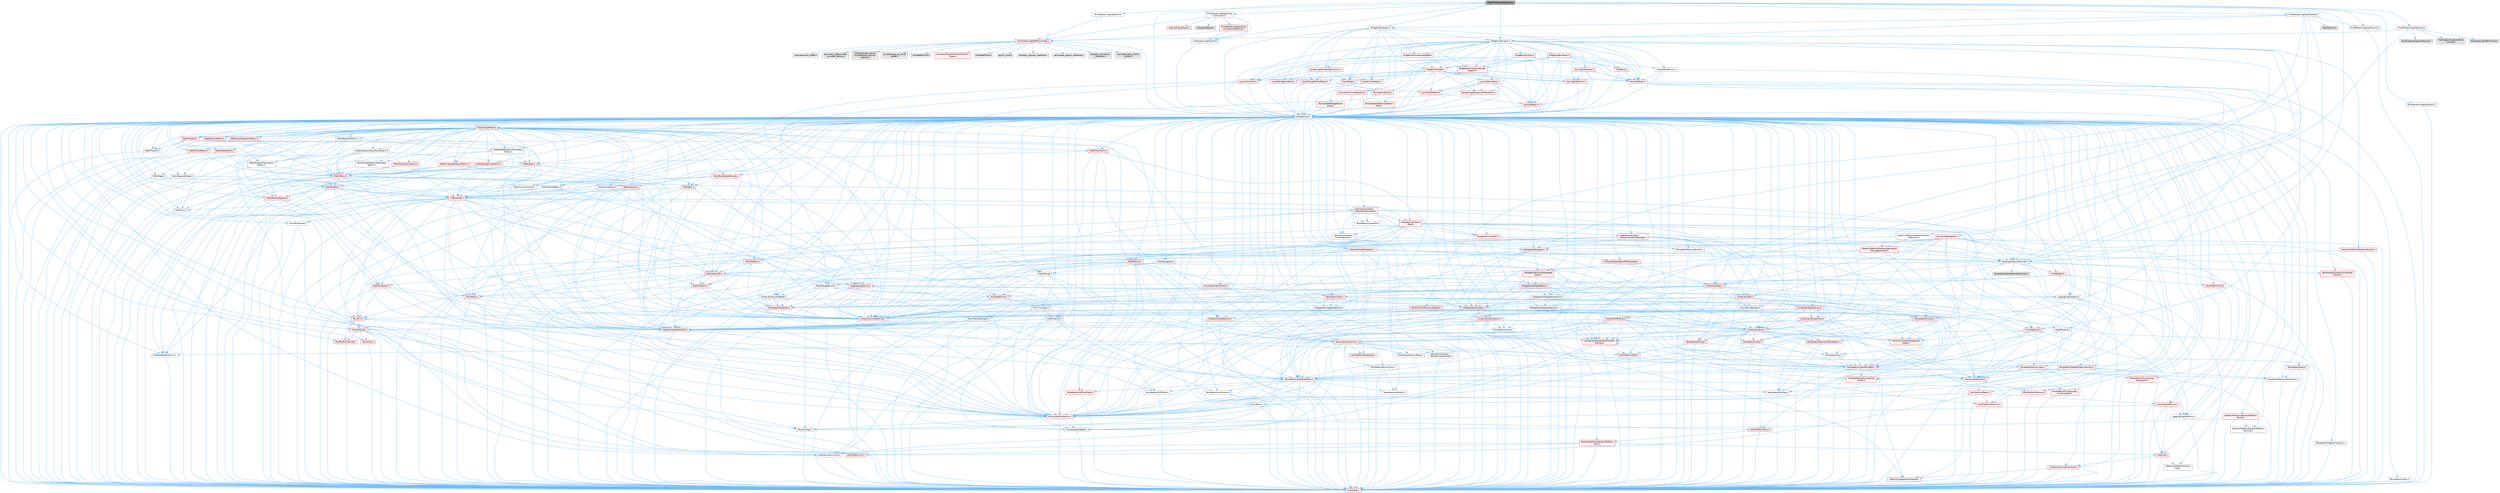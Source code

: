 digraph "IPixelStreamingStreamer.h"
{
 // INTERACTIVE_SVG=YES
 // LATEX_PDF_SIZE
  bgcolor="transparent";
  edge [fontname=Helvetica,fontsize=10,labelfontname=Helvetica,labelfontsize=10];
  node [fontname=Helvetica,fontsize=10,shape=box,height=0.2,width=0.4];
  Node1 [id="Node000001",label="IPixelStreamingStreamer.h",height=0.2,width=0.4,color="gray40", fillcolor="grey60", style="filled", fontcolor="black",tooltip=" "];
  Node1 -> Node2 [id="edge1_Node000001_Node000002",color="steelblue1",style="solid",tooltip=" "];
  Node2 [id="Node000002",label="PixelStreamingPlayerId.h",height=0.2,width=0.4,color="grey40", fillcolor="white", style="filled",URL="$d3/ded/PixelStreamingPlayerId_8h.html",tooltip=" "];
  Node2 -> Node3 [id="edge2_Node000002_Node000003",color="steelblue1",style="solid",tooltip=" "];
  Node3 [id="Node000003",label="CoreMinimal.h",height=0.2,width=0.4,color="grey40", fillcolor="white", style="filled",URL="$d7/d67/CoreMinimal_8h.html",tooltip=" "];
  Node3 -> Node4 [id="edge3_Node000003_Node000004",color="steelblue1",style="solid",tooltip=" "];
  Node4 [id="Node000004",label="CoreTypes.h",height=0.2,width=0.4,color="red", fillcolor="#FFF0F0", style="filled",URL="$dc/dec/CoreTypes_8h.html",tooltip=" "];
  Node3 -> Node18 [id="edge4_Node000003_Node000018",color="steelblue1",style="solid",tooltip=" "];
  Node18 [id="Node000018",label="CoreFwd.h",height=0.2,width=0.4,color="red", fillcolor="#FFF0F0", style="filled",URL="$d1/d1e/CoreFwd_8h.html",tooltip=" "];
  Node18 -> Node4 [id="edge5_Node000018_Node000004",color="steelblue1",style="solid",tooltip=" "];
  Node18 -> Node19 [id="edge6_Node000018_Node000019",color="steelblue1",style="solid",tooltip=" "];
  Node19 [id="Node000019",label="Containers/ContainersFwd.h",height=0.2,width=0.4,color="red", fillcolor="#FFF0F0", style="filled",URL="$d4/d0a/ContainersFwd_8h.html",tooltip=" "];
  Node19 -> Node4 [id="edge7_Node000019_Node000004",color="steelblue1",style="solid",tooltip=" "];
  Node19 -> Node20 [id="edge8_Node000019_Node000020",color="steelblue1",style="solid",tooltip=" "];
  Node20 [id="Node000020",label="Traits/IsContiguousContainer.h",height=0.2,width=0.4,color="red", fillcolor="#FFF0F0", style="filled",URL="$d5/d3c/IsContiguousContainer_8h.html",tooltip=" "];
  Node20 -> Node4 [id="edge9_Node000020_Node000004",color="steelblue1",style="solid",tooltip=" "];
  Node18 -> Node24 [id="edge10_Node000018_Node000024",color="steelblue1",style="solid",tooltip=" "];
  Node24 [id="Node000024",label="UObject/UObjectHierarchy\lFwd.h",height=0.2,width=0.4,color="grey40", fillcolor="white", style="filled",URL="$d3/d13/UObjectHierarchyFwd_8h.html",tooltip=" "];
  Node3 -> Node24 [id="edge11_Node000003_Node000024",color="steelblue1",style="solid",tooltip=" "];
  Node3 -> Node19 [id="edge12_Node000003_Node000019",color="steelblue1",style="solid",tooltip=" "];
  Node3 -> Node25 [id="edge13_Node000003_Node000025",color="steelblue1",style="solid",tooltip=" "];
  Node25 [id="Node000025",label="Misc/VarArgs.h",height=0.2,width=0.4,color="grey40", fillcolor="white", style="filled",URL="$d5/d6f/VarArgs_8h.html",tooltip=" "];
  Node25 -> Node4 [id="edge14_Node000025_Node000004",color="steelblue1",style="solid",tooltip=" "];
  Node3 -> Node26 [id="edge15_Node000003_Node000026",color="steelblue1",style="solid",tooltip=" "];
  Node26 [id="Node000026",label="Logging/LogVerbosity.h",height=0.2,width=0.4,color="grey40", fillcolor="white", style="filled",URL="$d2/d8f/LogVerbosity_8h.html",tooltip=" "];
  Node26 -> Node4 [id="edge16_Node000026_Node000004",color="steelblue1",style="solid",tooltip=" "];
  Node3 -> Node27 [id="edge17_Node000003_Node000027",color="steelblue1",style="solid",tooltip=" "];
  Node27 [id="Node000027",label="Misc/OutputDevice.h",height=0.2,width=0.4,color="red", fillcolor="#FFF0F0", style="filled",URL="$d7/d32/OutputDevice_8h.html",tooltip=" "];
  Node27 -> Node18 [id="edge18_Node000027_Node000018",color="steelblue1",style="solid",tooltip=" "];
  Node27 -> Node4 [id="edge19_Node000027_Node000004",color="steelblue1",style="solid",tooltip=" "];
  Node27 -> Node26 [id="edge20_Node000027_Node000026",color="steelblue1",style="solid",tooltip=" "];
  Node27 -> Node25 [id="edge21_Node000027_Node000025",color="steelblue1",style="solid",tooltip=" "];
  Node3 -> Node33 [id="edge22_Node000003_Node000033",color="steelblue1",style="solid",tooltip=" "];
  Node33 [id="Node000033",label="HAL/PlatformCrt.h",height=0.2,width=0.4,color="red", fillcolor="#FFF0F0", style="filled",URL="$d8/d75/PlatformCrt_8h.html",tooltip=" "];
  Node3 -> Node43 [id="edge23_Node000003_Node000043",color="steelblue1",style="solid",tooltip=" "];
  Node43 [id="Node000043",label="HAL/PlatformMisc.h",height=0.2,width=0.4,color="red", fillcolor="#FFF0F0", style="filled",URL="$d0/df5/PlatformMisc_8h.html",tooltip=" "];
  Node43 -> Node4 [id="edge24_Node000043_Node000004",color="steelblue1",style="solid",tooltip=" "];
  Node43 -> Node44 [id="edge25_Node000043_Node000044",color="steelblue1",style="solid",tooltip=" "];
  Node44 [id="Node000044",label="GenericPlatform/GenericPlatform\lMisc.h",height=0.2,width=0.4,color="red", fillcolor="#FFF0F0", style="filled",URL="$db/d9a/GenericPlatformMisc_8h.html",tooltip=" "];
  Node44 -> Node18 [id="edge26_Node000044_Node000018",color="steelblue1",style="solid",tooltip=" "];
  Node44 -> Node4 [id="edge27_Node000044_Node000004",color="steelblue1",style="solid",tooltip=" "];
  Node44 -> Node33 [id="edge28_Node000044_Node000033",color="steelblue1",style="solid",tooltip=" "];
  Node44 -> Node48 [id="edge29_Node000044_Node000048",color="steelblue1",style="solid",tooltip=" "];
  Node48 [id="Node000048",label="Math/NumericLimits.h",height=0.2,width=0.4,color="grey40", fillcolor="white", style="filled",URL="$df/d1b/NumericLimits_8h.html",tooltip=" "];
  Node48 -> Node4 [id="edge30_Node000048_Node000004",color="steelblue1",style="solid",tooltip=" "];
  Node3 -> Node62 [id="edge31_Node000003_Node000062",color="steelblue1",style="solid",tooltip=" "];
  Node62 [id="Node000062",label="Misc/AssertionMacros.h",height=0.2,width=0.4,color="red", fillcolor="#FFF0F0", style="filled",URL="$d0/dfa/AssertionMacros_8h.html",tooltip=" "];
  Node62 -> Node4 [id="edge32_Node000062_Node000004",color="steelblue1",style="solid",tooltip=" "];
  Node62 -> Node43 [id="edge33_Node000062_Node000043",color="steelblue1",style="solid",tooltip=" "];
  Node62 -> Node63 [id="edge34_Node000062_Node000063",color="steelblue1",style="solid",tooltip=" "];
  Node63 [id="Node000063",label="Templates/EnableIf.h",height=0.2,width=0.4,color="grey40", fillcolor="white", style="filled",URL="$d7/d60/EnableIf_8h.html",tooltip=" "];
  Node63 -> Node4 [id="edge35_Node000063_Node000004",color="steelblue1",style="solid",tooltip=" "];
  Node62 -> Node25 [id="edge36_Node000062_Node000025",color="steelblue1",style="solid",tooltip=" "];
  Node3 -> Node71 [id="edge37_Node000003_Node000071",color="steelblue1",style="solid",tooltip=" "];
  Node71 [id="Node000071",label="Templates/IsPointer.h",height=0.2,width=0.4,color="grey40", fillcolor="white", style="filled",URL="$d7/d05/IsPointer_8h.html",tooltip=" "];
  Node71 -> Node4 [id="edge38_Node000071_Node000004",color="steelblue1",style="solid",tooltip=" "];
  Node3 -> Node72 [id="edge39_Node000003_Node000072",color="steelblue1",style="solid",tooltip=" "];
  Node72 [id="Node000072",label="HAL/PlatformMemory.h",height=0.2,width=0.4,color="red", fillcolor="#FFF0F0", style="filled",URL="$de/d68/PlatformMemory_8h.html",tooltip=" "];
  Node72 -> Node4 [id="edge40_Node000072_Node000004",color="steelblue1",style="solid",tooltip=" "];
  Node3 -> Node55 [id="edge41_Node000003_Node000055",color="steelblue1",style="solid",tooltip=" "];
  Node55 [id="Node000055",label="HAL/PlatformAtomics.h",height=0.2,width=0.4,color="red", fillcolor="#FFF0F0", style="filled",URL="$d3/d36/PlatformAtomics_8h.html",tooltip=" "];
  Node55 -> Node4 [id="edge42_Node000055_Node000004",color="steelblue1",style="solid",tooltip=" "];
  Node3 -> Node77 [id="edge43_Node000003_Node000077",color="steelblue1",style="solid",tooltip=" "];
  Node77 [id="Node000077",label="Misc/Exec.h",height=0.2,width=0.4,color="grey40", fillcolor="white", style="filled",URL="$de/ddb/Exec_8h.html",tooltip=" "];
  Node77 -> Node4 [id="edge44_Node000077_Node000004",color="steelblue1",style="solid",tooltip=" "];
  Node77 -> Node62 [id="edge45_Node000077_Node000062",color="steelblue1",style="solid",tooltip=" "];
  Node3 -> Node78 [id="edge46_Node000003_Node000078",color="steelblue1",style="solid",tooltip=" "];
  Node78 [id="Node000078",label="HAL/MemoryBase.h",height=0.2,width=0.4,color="red", fillcolor="#FFF0F0", style="filled",URL="$d6/d9f/MemoryBase_8h.html",tooltip=" "];
  Node78 -> Node4 [id="edge47_Node000078_Node000004",color="steelblue1",style="solid",tooltip=" "];
  Node78 -> Node55 [id="edge48_Node000078_Node000055",color="steelblue1",style="solid",tooltip=" "];
  Node78 -> Node33 [id="edge49_Node000078_Node000033",color="steelblue1",style="solid",tooltip=" "];
  Node78 -> Node77 [id="edge50_Node000078_Node000077",color="steelblue1",style="solid",tooltip=" "];
  Node78 -> Node27 [id="edge51_Node000078_Node000027",color="steelblue1",style="solid",tooltip=" "];
  Node3 -> Node88 [id="edge52_Node000003_Node000088",color="steelblue1",style="solid",tooltip=" "];
  Node88 [id="Node000088",label="HAL/UnrealMemory.h",height=0.2,width=0.4,color="red", fillcolor="#FFF0F0", style="filled",URL="$d9/d96/UnrealMemory_8h.html",tooltip=" "];
  Node88 -> Node4 [id="edge53_Node000088_Node000004",color="steelblue1",style="solid",tooltip=" "];
  Node88 -> Node78 [id="edge54_Node000088_Node000078",color="steelblue1",style="solid",tooltip=" "];
  Node88 -> Node72 [id="edge55_Node000088_Node000072",color="steelblue1",style="solid",tooltip=" "];
  Node88 -> Node71 [id="edge56_Node000088_Node000071",color="steelblue1",style="solid",tooltip=" "];
  Node3 -> Node90 [id="edge57_Node000003_Node000090",color="steelblue1",style="solid",tooltip=" "];
  Node90 [id="Node000090",label="Templates/IsArithmetic.h",height=0.2,width=0.4,color="grey40", fillcolor="white", style="filled",URL="$d2/d5d/IsArithmetic_8h.html",tooltip=" "];
  Node90 -> Node4 [id="edge58_Node000090_Node000004",color="steelblue1",style="solid",tooltip=" "];
  Node3 -> Node84 [id="edge59_Node000003_Node000084",color="steelblue1",style="solid",tooltip=" "];
  Node84 [id="Node000084",label="Templates/AndOrNot.h",height=0.2,width=0.4,color="grey40", fillcolor="white", style="filled",URL="$db/d0a/AndOrNot_8h.html",tooltip=" "];
  Node84 -> Node4 [id="edge60_Node000084_Node000004",color="steelblue1",style="solid",tooltip=" "];
  Node3 -> Node91 [id="edge61_Node000003_Node000091",color="steelblue1",style="solid",tooltip=" "];
  Node91 [id="Node000091",label="Templates/IsPODType.h",height=0.2,width=0.4,color="grey40", fillcolor="white", style="filled",URL="$d7/db1/IsPODType_8h.html",tooltip=" "];
  Node91 -> Node4 [id="edge62_Node000091_Node000004",color="steelblue1",style="solid",tooltip=" "];
  Node3 -> Node92 [id="edge63_Node000003_Node000092",color="steelblue1",style="solid",tooltip=" "];
  Node92 [id="Node000092",label="Templates/IsUECoreType.h",height=0.2,width=0.4,color="red", fillcolor="#FFF0F0", style="filled",URL="$d1/db8/IsUECoreType_8h.html",tooltip=" "];
  Node92 -> Node4 [id="edge64_Node000092_Node000004",color="steelblue1",style="solid",tooltip=" "];
  Node3 -> Node85 [id="edge65_Node000003_Node000085",color="steelblue1",style="solid",tooltip=" "];
  Node85 [id="Node000085",label="Templates/IsTriviallyCopy\lConstructible.h",height=0.2,width=0.4,color="red", fillcolor="#FFF0F0", style="filled",URL="$d3/d78/IsTriviallyCopyConstructible_8h.html",tooltip=" "];
  Node85 -> Node4 [id="edge66_Node000085_Node000004",color="steelblue1",style="solid",tooltip=" "];
  Node3 -> Node93 [id="edge67_Node000003_Node000093",color="steelblue1",style="solid",tooltip=" "];
  Node93 [id="Node000093",label="Templates/UnrealTypeTraits.h",height=0.2,width=0.4,color="red", fillcolor="#FFF0F0", style="filled",URL="$d2/d2d/UnrealTypeTraits_8h.html",tooltip=" "];
  Node93 -> Node4 [id="edge68_Node000093_Node000004",color="steelblue1",style="solid",tooltip=" "];
  Node93 -> Node71 [id="edge69_Node000093_Node000071",color="steelblue1",style="solid",tooltip=" "];
  Node93 -> Node62 [id="edge70_Node000093_Node000062",color="steelblue1",style="solid",tooltip=" "];
  Node93 -> Node84 [id="edge71_Node000093_Node000084",color="steelblue1",style="solid",tooltip=" "];
  Node93 -> Node63 [id="edge72_Node000093_Node000063",color="steelblue1",style="solid",tooltip=" "];
  Node93 -> Node90 [id="edge73_Node000093_Node000090",color="steelblue1",style="solid",tooltip=" "];
  Node93 -> Node91 [id="edge74_Node000093_Node000091",color="steelblue1",style="solid",tooltip=" "];
  Node93 -> Node92 [id="edge75_Node000093_Node000092",color="steelblue1",style="solid",tooltip=" "];
  Node93 -> Node85 [id="edge76_Node000093_Node000085",color="steelblue1",style="solid",tooltip=" "];
  Node3 -> Node63 [id="edge77_Node000003_Node000063",color="steelblue1",style="solid",tooltip=" "];
  Node3 -> Node95 [id="edge78_Node000003_Node000095",color="steelblue1",style="solid",tooltip=" "];
  Node95 [id="Node000095",label="Templates/RemoveReference.h",height=0.2,width=0.4,color="grey40", fillcolor="white", style="filled",URL="$da/dbe/RemoveReference_8h.html",tooltip=" "];
  Node95 -> Node4 [id="edge79_Node000095_Node000004",color="steelblue1",style="solid",tooltip=" "];
  Node3 -> Node96 [id="edge80_Node000003_Node000096",color="steelblue1",style="solid",tooltip=" "];
  Node96 [id="Node000096",label="Templates/IntegralConstant.h",height=0.2,width=0.4,color="grey40", fillcolor="white", style="filled",URL="$db/d1b/IntegralConstant_8h.html",tooltip=" "];
  Node96 -> Node4 [id="edge81_Node000096_Node000004",color="steelblue1",style="solid",tooltip=" "];
  Node3 -> Node97 [id="edge82_Node000003_Node000097",color="steelblue1",style="solid",tooltip=" "];
  Node97 [id="Node000097",label="Templates/IsClass.h",height=0.2,width=0.4,color="grey40", fillcolor="white", style="filled",URL="$db/dcb/IsClass_8h.html",tooltip=" "];
  Node97 -> Node4 [id="edge83_Node000097_Node000004",color="steelblue1",style="solid",tooltip=" "];
  Node3 -> Node98 [id="edge84_Node000003_Node000098",color="steelblue1",style="solid",tooltip=" "];
  Node98 [id="Node000098",label="Templates/TypeCompatible\lBytes.h",height=0.2,width=0.4,color="red", fillcolor="#FFF0F0", style="filled",URL="$df/d0a/TypeCompatibleBytes_8h.html",tooltip=" "];
  Node98 -> Node4 [id="edge85_Node000098_Node000004",color="steelblue1",style="solid",tooltip=" "];
  Node3 -> Node20 [id="edge86_Node000003_Node000020",color="steelblue1",style="solid",tooltip=" "];
  Node3 -> Node99 [id="edge87_Node000003_Node000099",color="steelblue1",style="solid",tooltip=" "];
  Node99 [id="Node000099",label="Templates/UnrealTemplate.h",height=0.2,width=0.4,color="red", fillcolor="#FFF0F0", style="filled",URL="$d4/d24/UnrealTemplate_8h.html",tooltip=" "];
  Node99 -> Node4 [id="edge88_Node000099_Node000004",color="steelblue1",style="solid",tooltip=" "];
  Node99 -> Node71 [id="edge89_Node000099_Node000071",color="steelblue1",style="solid",tooltip=" "];
  Node99 -> Node88 [id="edge90_Node000099_Node000088",color="steelblue1",style="solid",tooltip=" "];
  Node99 -> Node93 [id="edge91_Node000099_Node000093",color="steelblue1",style="solid",tooltip=" "];
  Node99 -> Node95 [id="edge92_Node000099_Node000095",color="steelblue1",style="solid",tooltip=" "];
  Node99 -> Node98 [id="edge93_Node000099_Node000098",color="steelblue1",style="solid",tooltip=" "];
  Node99 -> Node20 [id="edge94_Node000099_Node000020",color="steelblue1",style="solid",tooltip=" "];
  Node3 -> Node48 [id="edge95_Node000003_Node000048",color="steelblue1",style="solid",tooltip=" "];
  Node3 -> Node103 [id="edge96_Node000003_Node000103",color="steelblue1",style="solid",tooltip=" "];
  Node103 [id="Node000103",label="HAL/PlatformMath.h",height=0.2,width=0.4,color="red", fillcolor="#FFF0F0", style="filled",URL="$dc/d53/PlatformMath_8h.html",tooltip=" "];
  Node103 -> Node4 [id="edge97_Node000103_Node000004",color="steelblue1",style="solid",tooltip=" "];
  Node3 -> Node86 [id="edge98_Node000003_Node000086",color="steelblue1",style="solid",tooltip=" "];
  Node86 [id="Node000086",label="Templates/IsTriviallyCopy\lAssignable.h",height=0.2,width=0.4,color="red", fillcolor="#FFF0F0", style="filled",URL="$d2/df2/IsTriviallyCopyAssignable_8h.html",tooltip=" "];
  Node86 -> Node4 [id="edge99_Node000086_Node000004",color="steelblue1",style="solid",tooltip=" "];
  Node3 -> Node111 [id="edge100_Node000003_Node000111",color="steelblue1",style="solid",tooltip=" "];
  Node111 [id="Node000111",label="Templates/MemoryOps.h",height=0.2,width=0.4,color="red", fillcolor="#FFF0F0", style="filled",URL="$db/dea/MemoryOps_8h.html",tooltip=" "];
  Node111 -> Node4 [id="edge101_Node000111_Node000004",color="steelblue1",style="solid",tooltip=" "];
  Node111 -> Node88 [id="edge102_Node000111_Node000088",color="steelblue1",style="solid",tooltip=" "];
  Node111 -> Node86 [id="edge103_Node000111_Node000086",color="steelblue1",style="solid",tooltip=" "];
  Node111 -> Node85 [id="edge104_Node000111_Node000085",color="steelblue1",style="solid",tooltip=" "];
  Node111 -> Node93 [id="edge105_Node000111_Node000093",color="steelblue1",style="solid",tooltip=" "];
  Node3 -> Node112 [id="edge106_Node000003_Node000112",color="steelblue1",style="solid",tooltip=" "];
  Node112 [id="Node000112",label="Containers/ContainerAllocation\lPolicies.h",height=0.2,width=0.4,color="red", fillcolor="#FFF0F0", style="filled",URL="$d7/dff/ContainerAllocationPolicies_8h.html",tooltip=" "];
  Node112 -> Node4 [id="edge107_Node000112_Node000004",color="steelblue1",style="solid",tooltip=" "];
  Node112 -> Node112 [id="edge108_Node000112_Node000112",color="steelblue1",style="solid",tooltip=" "];
  Node112 -> Node103 [id="edge109_Node000112_Node000103",color="steelblue1",style="solid",tooltip=" "];
  Node112 -> Node88 [id="edge110_Node000112_Node000088",color="steelblue1",style="solid",tooltip=" "];
  Node112 -> Node48 [id="edge111_Node000112_Node000048",color="steelblue1",style="solid",tooltip=" "];
  Node112 -> Node62 [id="edge112_Node000112_Node000062",color="steelblue1",style="solid",tooltip=" "];
  Node112 -> Node111 [id="edge113_Node000112_Node000111",color="steelblue1",style="solid",tooltip=" "];
  Node112 -> Node98 [id="edge114_Node000112_Node000098",color="steelblue1",style="solid",tooltip=" "];
  Node3 -> Node115 [id="edge115_Node000003_Node000115",color="steelblue1",style="solid",tooltip=" "];
  Node115 [id="Node000115",label="Templates/IsEnumClass.h",height=0.2,width=0.4,color="grey40", fillcolor="white", style="filled",URL="$d7/d15/IsEnumClass_8h.html",tooltip=" "];
  Node115 -> Node4 [id="edge116_Node000115_Node000004",color="steelblue1",style="solid",tooltip=" "];
  Node115 -> Node84 [id="edge117_Node000115_Node000084",color="steelblue1",style="solid",tooltip=" "];
  Node3 -> Node116 [id="edge118_Node000003_Node000116",color="steelblue1",style="solid",tooltip=" "];
  Node116 [id="Node000116",label="HAL/PlatformProperties.h",height=0.2,width=0.4,color="red", fillcolor="#FFF0F0", style="filled",URL="$d9/db0/PlatformProperties_8h.html",tooltip=" "];
  Node116 -> Node4 [id="edge119_Node000116_Node000004",color="steelblue1",style="solid",tooltip=" "];
  Node3 -> Node119 [id="edge120_Node000003_Node000119",color="steelblue1",style="solid",tooltip=" "];
  Node119 [id="Node000119",label="Misc/EngineVersionBase.h",height=0.2,width=0.4,color="grey40", fillcolor="white", style="filled",URL="$d5/d2b/EngineVersionBase_8h.html",tooltip=" "];
  Node119 -> Node4 [id="edge121_Node000119_Node000004",color="steelblue1",style="solid",tooltip=" "];
  Node3 -> Node120 [id="edge122_Node000003_Node000120",color="steelblue1",style="solid",tooltip=" "];
  Node120 [id="Node000120",label="Internationalization\l/TextNamespaceFwd.h",height=0.2,width=0.4,color="grey40", fillcolor="white", style="filled",URL="$d8/d97/TextNamespaceFwd_8h.html",tooltip=" "];
  Node120 -> Node4 [id="edge123_Node000120_Node000004",color="steelblue1",style="solid",tooltip=" "];
  Node3 -> Node121 [id="edge124_Node000003_Node000121",color="steelblue1",style="solid",tooltip=" "];
  Node121 [id="Node000121",label="Serialization/Archive.h",height=0.2,width=0.4,color="red", fillcolor="#FFF0F0", style="filled",URL="$d7/d3b/Archive_8h.html",tooltip=" "];
  Node121 -> Node18 [id="edge125_Node000121_Node000018",color="steelblue1",style="solid",tooltip=" "];
  Node121 -> Node4 [id="edge126_Node000121_Node000004",color="steelblue1",style="solid",tooltip=" "];
  Node121 -> Node116 [id="edge127_Node000121_Node000116",color="steelblue1",style="solid",tooltip=" "];
  Node121 -> Node120 [id="edge128_Node000121_Node000120",color="steelblue1",style="solid",tooltip=" "];
  Node121 -> Node62 [id="edge129_Node000121_Node000062",color="steelblue1",style="solid",tooltip=" "];
  Node121 -> Node119 [id="edge130_Node000121_Node000119",color="steelblue1",style="solid",tooltip=" "];
  Node121 -> Node25 [id="edge131_Node000121_Node000025",color="steelblue1",style="solid",tooltip=" "];
  Node121 -> Node63 [id="edge132_Node000121_Node000063",color="steelblue1",style="solid",tooltip=" "];
  Node121 -> Node115 [id="edge133_Node000121_Node000115",color="steelblue1",style="solid",tooltip=" "];
  Node121 -> Node99 [id="edge134_Node000121_Node000099",color="steelblue1",style="solid",tooltip=" "];
  Node121 -> Node124 [id="edge135_Node000121_Node000124",color="steelblue1",style="solid",tooltip=" "];
  Node124 [id="Node000124",label="UObject/ObjectVersion.h",height=0.2,width=0.4,color="grey40", fillcolor="white", style="filled",URL="$da/d63/ObjectVersion_8h.html",tooltip=" "];
  Node124 -> Node4 [id="edge136_Node000124_Node000004",color="steelblue1",style="solid",tooltip=" "];
  Node3 -> Node125 [id="edge137_Node000003_Node000125",color="steelblue1",style="solid",tooltip=" "];
  Node125 [id="Node000125",label="Templates/Less.h",height=0.2,width=0.4,color="grey40", fillcolor="white", style="filled",URL="$de/dc8/Less_8h.html",tooltip=" "];
  Node125 -> Node4 [id="edge138_Node000125_Node000004",color="steelblue1",style="solid",tooltip=" "];
  Node125 -> Node99 [id="edge139_Node000125_Node000099",color="steelblue1",style="solid",tooltip=" "];
  Node3 -> Node126 [id="edge140_Node000003_Node000126",color="steelblue1",style="solid",tooltip=" "];
  Node126 [id="Node000126",label="Templates/Sorting.h",height=0.2,width=0.4,color="red", fillcolor="#FFF0F0", style="filled",URL="$d3/d9e/Sorting_8h.html",tooltip=" "];
  Node126 -> Node4 [id="edge141_Node000126_Node000004",color="steelblue1",style="solid",tooltip=" "];
  Node126 -> Node103 [id="edge142_Node000126_Node000103",color="steelblue1",style="solid",tooltip=" "];
  Node126 -> Node125 [id="edge143_Node000126_Node000125",color="steelblue1",style="solid",tooltip=" "];
  Node3 -> Node137 [id="edge144_Node000003_Node000137",color="steelblue1",style="solid",tooltip=" "];
  Node137 [id="Node000137",label="Misc/Char.h",height=0.2,width=0.4,color="red", fillcolor="#FFF0F0", style="filled",URL="$d0/d58/Char_8h.html",tooltip=" "];
  Node137 -> Node4 [id="edge145_Node000137_Node000004",color="steelblue1",style="solid",tooltip=" "];
  Node3 -> Node140 [id="edge146_Node000003_Node000140",color="steelblue1",style="solid",tooltip=" "];
  Node140 [id="Node000140",label="GenericPlatform/GenericPlatform\lStricmp.h",height=0.2,width=0.4,color="grey40", fillcolor="white", style="filled",URL="$d2/d86/GenericPlatformStricmp_8h.html",tooltip=" "];
  Node140 -> Node4 [id="edge147_Node000140_Node000004",color="steelblue1",style="solid",tooltip=" "];
  Node3 -> Node141 [id="edge148_Node000003_Node000141",color="steelblue1",style="solid",tooltip=" "];
  Node141 [id="Node000141",label="GenericPlatform/GenericPlatform\lString.h",height=0.2,width=0.4,color="red", fillcolor="#FFF0F0", style="filled",URL="$dd/d20/GenericPlatformString_8h.html",tooltip=" "];
  Node141 -> Node4 [id="edge149_Node000141_Node000004",color="steelblue1",style="solid",tooltip=" "];
  Node141 -> Node140 [id="edge150_Node000141_Node000140",color="steelblue1",style="solid",tooltip=" "];
  Node141 -> Node63 [id="edge151_Node000141_Node000063",color="steelblue1",style="solid",tooltip=" "];
  Node3 -> Node74 [id="edge152_Node000003_Node000074",color="steelblue1",style="solid",tooltip=" "];
  Node74 [id="Node000074",label="HAL/PlatformString.h",height=0.2,width=0.4,color="red", fillcolor="#FFF0F0", style="filled",URL="$db/db5/PlatformString_8h.html",tooltip=" "];
  Node74 -> Node4 [id="edge153_Node000074_Node000004",color="steelblue1",style="solid",tooltip=" "];
  Node3 -> Node144 [id="edge154_Node000003_Node000144",color="steelblue1",style="solid",tooltip=" "];
  Node144 [id="Node000144",label="Misc/CString.h",height=0.2,width=0.4,color="red", fillcolor="#FFF0F0", style="filled",URL="$d2/d49/CString_8h.html",tooltip=" "];
  Node144 -> Node4 [id="edge155_Node000144_Node000004",color="steelblue1",style="solid",tooltip=" "];
  Node144 -> Node33 [id="edge156_Node000144_Node000033",color="steelblue1",style="solid",tooltip=" "];
  Node144 -> Node74 [id="edge157_Node000144_Node000074",color="steelblue1",style="solid",tooltip=" "];
  Node144 -> Node62 [id="edge158_Node000144_Node000062",color="steelblue1",style="solid",tooltip=" "];
  Node144 -> Node137 [id="edge159_Node000144_Node000137",color="steelblue1",style="solid",tooltip=" "];
  Node144 -> Node25 [id="edge160_Node000144_Node000025",color="steelblue1",style="solid",tooltip=" "];
  Node3 -> Node145 [id="edge161_Node000003_Node000145",color="steelblue1",style="solid",tooltip=" "];
  Node145 [id="Node000145",label="Misc/Crc.h",height=0.2,width=0.4,color="red", fillcolor="#FFF0F0", style="filled",URL="$d4/dd2/Crc_8h.html",tooltip=" "];
  Node145 -> Node4 [id="edge162_Node000145_Node000004",color="steelblue1",style="solid",tooltip=" "];
  Node145 -> Node74 [id="edge163_Node000145_Node000074",color="steelblue1",style="solid",tooltip=" "];
  Node145 -> Node62 [id="edge164_Node000145_Node000062",color="steelblue1",style="solid",tooltip=" "];
  Node145 -> Node144 [id="edge165_Node000145_Node000144",color="steelblue1",style="solid",tooltip=" "];
  Node145 -> Node137 [id="edge166_Node000145_Node000137",color="steelblue1",style="solid",tooltip=" "];
  Node145 -> Node93 [id="edge167_Node000145_Node000093",color="steelblue1",style="solid",tooltip=" "];
  Node3 -> Node136 [id="edge168_Node000003_Node000136",color="steelblue1",style="solid",tooltip=" "];
  Node136 [id="Node000136",label="Math/UnrealMathUtility.h",height=0.2,width=0.4,color="red", fillcolor="#FFF0F0", style="filled",URL="$db/db8/UnrealMathUtility_8h.html",tooltip=" "];
  Node136 -> Node4 [id="edge169_Node000136_Node000004",color="steelblue1",style="solid",tooltip=" "];
  Node136 -> Node62 [id="edge170_Node000136_Node000062",color="steelblue1",style="solid",tooltip=" "];
  Node136 -> Node103 [id="edge171_Node000136_Node000103",color="steelblue1",style="solid",tooltip=" "];
  Node3 -> Node146 [id="edge172_Node000003_Node000146",color="steelblue1",style="solid",tooltip=" "];
  Node146 [id="Node000146",label="Containers/UnrealString.h",height=0.2,width=0.4,color="red", fillcolor="#FFF0F0", style="filled",URL="$d5/dba/UnrealString_8h.html",tooltip=" "];
  Node3 -> Node150 [id="edge173_Node000003_Node000150",color="steelblue1",style="solid",tooltip=" "];
  Node150 [id="Node000150",label="Containers/Array.h",height=0.2,width=0.4,color="red", fillcolor="#FFF0F0", style="filled",URL="$df/dd0/Array_8h.html",tooltip=" "];
  Node150 -> Node4 [id="edge174_Node000150_Node000004",color="steelblue1",style="solid",tooltip=" "];
  Node150 -> Node62 [id="edge175_Node000150_Node000062",color="steelblue1",style="solid",tooltip=" "];
  Node150 -> Node151 [id="edge176_Node000150_Node000151",color="steelblue1",style="solid",tooltip=" "];
  Node151 [id="Node000151",label="Misc/IntrusiveUnsetOptional\lState.h",height=0.2,width=0.4,color="red", fillcolor="#FFF0F0", style="filled",URL="$d2/d0a/IntrusiveUnsetOptionalState_8h.html",tooltip=" "];
  Node150 -> Node88 [id="edge177_Node000150_Node000088",color="steelblue1",style="solid",tooltip=" "];
  Node150 -> Node93 [id="edge178_Node000150_Node000093",color="steelblue1",style="solid",tooltip=" "];
  Node150 -> Node99 [id="edge179_Node000150_Node000099",color="steelblue1",style="solid",tooltip=" "];
  Node150 -> Node112 [id="edge180_Node000150_Node000112",color="steelblue1",style="solid",tooltip=" "];
  Node150 -> Node121 [id="edge181_Node000150_Node000121",color="steelblue1",style="solid",tooltip=" "];
  Node150 -> Node129 [id="edge182_Node000150_Node000129",color="steelblue1",style="solid",tooltip=" "];
  Node129 [id="Node000129",label="Templates/Invoke.h",height=0.2,width=0.4,color="red", fillcolor="#FFF0F0", style="filled",URL="$d7/deb/Invoke_8h.html",tooltip=" "];
  Node129 -> Node4 [id="edge183_Node000129_Node000004",color="steelblue1",style="solid",tooltip=" "];
  Node129 -> Node99 [id="edge184_Node000129_Node000099",color="steelblue1",style="solid",tooltip=" "];
  Node150 -> Node125 [id="edge185_Node000150_Node000125",color="steelblue1",style="solid",tooltip=" "];
  Node150 -> Node126 [id="edge186_Node000150_Node000126",color="steelblue1",style="solid",tooltip=" "];
  Node150 -> Node173 [id="edge187_Node000150_Node000173",color="steelblue1",style="solid",tooltip=" "];
  Node173 [id="Node000173",label="Templates/AlignmentTemplates.h",height=0.2,width=0.4,color="red", fillcolor="#FFF0F0", style="filled",URL="$dd/d32/AlignmentTemplates_8h.html",tooltip=" "];
  Node173 -> Node4 [id="edge188_Node000173_Node000004",color="steelblue1",style="solid",tooltip=" "];
  Node173 -> Node71 [id="edge189_Node000173_Node000071",color="steelblue1",style="solid",tooltip=" "];
  Node3 -> Node174 [id="edge190_Node000003_Node000174",color="steelblue1",style="solid",tooltip=" "];
  Node174 [id="Node000174",label="Misc/FrameNumber.h",height=0.2,width=0.4,color="grey40", fillcolor="white", style="filled",URL="$dd/dbd/FrameNumber_8h.html",tooltip=" "];
  Node174 -> Node4 [id="edge191_Node000174_Node000004",color="steelblue1",style="solid",tooltip=" "];
  Node174 -> Node48 [id="edge192_Node000174_Node000048",color="steelblue1",style="solid",tooltip=" "];
  Node174 -> Node136 [id="edge193_Node000174_Node000136",color="steelblue1",style="solid",tooltip=" "];
  Node174 -> Node63 [id="edge194_Node000174_Node000063",color="steelblue1",style="solid",tooltip=" "];
  Node174 -> Node93 [id="edge195_Node000174_Node000093",color="steelblue1",style="solid",tooltip=" "];
  Node3 -> Node175 [id="edge196_Node000003_Node000175",color="steelblue1",style="solid",tooltip=" "];
  Node175 [id="Node000175",label="Misc/Timespan.h",height=0.2,width=0.4,color="grey40", fillcolor="white", style="filled",URL="$da/dd9/Timespan_8h.html",tooltip=" "];
  Node175 -> Node4 [id="edge197_Node000175_Node000004",color="steelblue1",style="solid",tooltip=" "];
  Node175 -> Node176 [id="edge198_Node000175_Node000176",color="steelblue1",style="solid",tooltip=" "];
  Node176 [id="Node000176",label="Math/Interval.h",height=0.2,width=0.4,color="grey40", fillcolor="white", style="filled",URL="$d1/d55/Interval_8h.html",tooltip=" "];
  Node176 -> Node4 [id="edge199_Node000176_Node000004",color="steelblue1",style="solid",tooltip=" "];
  Node176 -> Node90 [id="edge200_Node000176_Node000090",color="steelblue1",style="solid",tooltip=" "];
  Node176 -> Node93 [id="edge201_Node000176_Node000093",color="steelblue1",style="solid",tooltip=" "];
  Node176 -> Node48 [id="edge202_Node000176_Node000048",color="steelblue1",style="solid",tooltip=" "];
  Node176 -> Node136 [id="edge203_Node000176_Node000136",color="steelblue1",style="solid",tooltip=" "];
  Node175 -> Node136 [id="edge204_Node000175_Node000136",color="steelblue1",style="solid",tooltip=" "];
  Node175 -> Node62 [id="edge205_Node000175_Node000062",color="steelblue1",style="solid",tooltip=" "];
  Node3 -> Node177 [id="edge206_Node000003_Node000177",color="steelblue1",style="solid",tooltip=" "];
  Node177 [id="Node000177",label="Containers/StringConv.h",height=0.2,width=0.4,color="red", fillcolor="#FFF0F0", style="filled",URL="$d3/ddf/StringConv_8h.html",tooltip=" "];
  Node177 -> Node4 [id="edge207_Node000177_Node000004",color="steelblue1",style="solid",tooltip=" "];
  Node177 -> Node62 [id="edge208_Node000177_Node000062",color="steelblue1",style="solid",tooltip=" "];
  Node177 -> Node112 [id="edge209_Node000177_Node000112",color="steelblue1",style="solid",tooltip=" "];
  Node177 -> Node150 [id="edge210_Node000177_Node000150",color="steelblue1",style="solid",tooltip=" "];
  Node177 -> Node144 [id="edge211_Node000177_Node000144",color="steelblue1",style="solid",tooltip=" "];
  Node177 -> Node178 [id="edge212_Node000177_Node000178",color="steelblue1",style="solid",tooltip=" "];
  Node178 [id="Node000178",label="Templates/IsArray.h",height=0.2,width=0.4,color="grey40", fillcolor="white", style="filled",URL="$d8/d8d/IsArray_8h.html",tooltip=" "];
  Node178 -> Node4 [id="edge213_Node000178_Node000004",color="steelblue1",style="solid",tooltip=" "];
  Node177 -> Node99 [id="edge214_Node000177_Node000099",color="steelblue1",style="solid",tooltip=" "];
  Node177 -> Node93 [id="edge215_Node000177_Node000093",color="steelblue1",style="solid",tooltip=" "];
  Node177 -> Node20 [id="edge216_Node000177_Node000020",color="steelblue1",style="solid",tooltip=" "];
  Node3 -> Node179 [id="edge217_Node000003_Node000179",color="steelblue1",style="solid",tooltip=" "];
  Node179 [id="Node000179",label="UObject/UnrealNames.h",height=0.2,width=0.4,color="red", fillcolor="#FFF0F0", style="filled",URL="$d8/db1/UnrealNames_8h.html",tooltip=" "];
  Node179 -> Node4 [id="edge218_Node000179_Node000004",color="steelblue1",style="solid",tooltip=" "];
  Node3 -> Node181 [id="edge219_Node000003_Node000181",color="steelblue1",style="solid",tooltip=" "];
  Node181 [id="Node000181",label="UObject/NameTypes.h",height=0.2,width=0.4,color="red", fillcolor="#FFF0F0", style="filled",URL="$d6/d35/NameTypes_8h.html",tooltip=" "];
  Node181 -> Node4 [id="edge220_Node000181_Node000004",color="steelblue1",style="solid",tooltip=" "];
  Node181 -> Node62 [id="edge221_Node000181_Node000062",color="steelblue1",style="solid",tooltip=" "];
  Node181 -> Node88 [id="edge222_Node000181_Node000088",color="steelblue1",style="solid",tooltip=" "];
  Node181 -> Node93 [id="edge223_Node000181_Node000093",color="steelblue1",style="solid",tooltip=" "];
  Node181 -> Node99 [id="edge224_Node000181_Node000099",color="steelblue1",style="solid",tooltip=" "];
  Node181 -> Node146 [id="edge225_Node000181_Node000146",color="steelblue1",style="solid",tooltip=" "];
  Node181 -> Node177 [id="edge226_Node000181_Node000177",color="steelblue1",style="solid",tooltip=" "];
  Node181 -> Node179 [id="edge227_Node000181_Node000179",color="steelblue1",style="solid",tooltip=" "];
  Node181 -> Node151 [id="edge228_Node000181_Node000151",color="steelblue1",style="solid",tooltip=" "];
  Node3 -> Node189 [id="edge229_Node000003_Node000189",color="steelblue1",style="solid",tooltip=" "];
  Node189 [id="Node000189",label="Misc/Parse.h",height=0.2,width=0.4,color="red", fillcolor="#FFF0F0", style="filled",URL="$dc/d71/Parse_8h.html",tooltip=" "];
  Node189 -> Node146 [id="edge230_Node000189_Node000146",color="steelblue1",style="solid",tooltip=" "];
  Node189 -> Node4 [id="edge231_Node000189_Node000004",color="steelblue1",style="solid",tooltip=" "];
  Node189 -> Node33 [id="edge232_Node000189_Node000033",color="steelblue1",style="solid",tooltip=" "];
  Node189 -> Node190 [id="edge233_Node000189_Node000190",color="steelblue1",style="solid",tooltip=" "];
  Node190 [id="Node000190",label="Templates/Function.h",height=0.2,width=0.4,color="red", fillcolor="#FFF0F0", style="filled",URL="$df/df5/Function_8h.html",tooltip=" "];
  Node190 -> Node4 [id="edge234_Node000190_Node000004",color="steelblue1",style="solid",tooltip=" "];
  Node190 -> Node62 [id="edge235_Node000190_Node000062",color="steelblue1",style="solid",tooltip=" "];
  Node190 -> Node151 [id="edge236_Node000190_Node000151",color="steelblue1",style="solid",tooltip=" "];
  Node190 -> Node88 [id="edge237_Node000190_Node000088",color="steelblue1",style="solid",tooltip=" "];
  Node190 -> Node93 [id="edge238_Node000190_Node000093",color="steelblue1",style="solid",tooltip=" "];
  Node190 -> Node129 [id="edge239_Node000190_Node000129",color="steelblue1",style="solid",tooltip=" "];
  Node190 -> Node99 [id="edge240_Node000190_Node000099",color="steelblue1",style="solid",tooltip=" "];
  Node190 -> Node136 [id="edge241_Node000190_Node000136",color="steelblue1",style="solid",tooltip=" "];
  Node3 -> Node173 [id="edge242_Node000003_Node000173",color="steelblue1",style="solid",tooltip=" "];
  Node3 -> Node192 [id="edge243_Node000003_Node000192",color="steelblue1",style="solid",tooltip=" "];
  Node192 [id="Node000192",label="Misc/StructBuilder.h",height=0.2,width=0.4,color="grey40", fillcolor="white", style="filled",URL="$d9/db3/StructBuilder_8h.html",tooltip=" "];
  Node192 -> Node4 [id="edge244_Node000192_Node000004",color="steelblue1",style="solid",tooltip=" "];
  Node192 -> Node136 [id="edge245_Node000192_Node000136",color="steelblue1",style="solid",tooltip=" "];
  Node192 -> Node173 [id="edge246_Node000192_Node000173",color="steelblue1",style="solid",tooltip=" "];
  Node3 -> Node105 [id="edge247_Node000003_Node000105",color="steelblue1",style="solid",tooltip=" "];
  Node105 [id="Node000105",label="Templates/Decay.h",height=0.2,width=0.4,color="red", fillcolor="#FFF0F0", style="filled",URL="$dd/d0f/Decay_8h.html",tooltip=" "];
  Node105 -> Node4 [id="edge248_Node000105_Node000004",color="steelblue1",style="solid",tooltip=" "];
  Node105 -> Node95 [id="edge249_Node000105_Node000095",color="steelblue1",style="solid",tooltip=" "];
  Node3 -> Node193 [id="edge250_Node000003_Node000193",color="steelblue1",style="solid",tooltip=" "];
  Node193 [id="Node000193",label="Templates/PointerIsConvertible\lFromTo.h",height=0.2,width=0.4,color="red", fillcolor="#FFF0F0", style="filled",URL="$d6/d65/PointerIsConvertibleFromTo_8h.html",tooltip=" "];
  Node193 -> Node4 [id="edge251_Node000193_Node000004",color="steelblue1",style="solid",tooltip=" "];
  Node3 -> Node129 [id="edge252_Node000003_Node000129",color="steelblue1",style="solid",tooltip=" "];
  Node3 -> Node190 [id="edge253_Node000003_Node000190",color="steelblue1",style="solid",tooltip=" "];
  Node3 -> Node162 [id="edge254_Node000003_Node000162",color="steelblue1",style="solid",tooltip=" "];
  Node162 [id="Node000162",label="Templates/TypeHash.h",height=0.2,width=0.4,color="red", fillcolor="#FFF0F0", style="filled",URL="$d1/d62/TypeHash_8h.html",tooltip=" "];
  Node162 -> Node4 [id="edge255_Node000162_Node000004",color="steelblue1",style="solid",tooltip=" "];
  Node162 -> Node145 [id="edge256_Node000162_Node000145",color="steelblue1",style="solid",tooltip=" "];
  Node3 -> Node194 [id="edge257_Node000003_Node000194",color="steelblue1",style="solid",tooltip=" "];
  Node194 [id="Node000194",label="Containers/ScriptArray.h",height=0.2,width=0.4,color="red", fillcolor="#FFF0F0", style="filled",URL="$dc/daf/ScriptArray_8h.html",tooltip=" "];
  Node194 -> Node4 [id="edge258_Node000194_Node000004",color="steelblue1",style="solid",tooltip=" "];
  Node194 -> Node62 [id="edge259_Node000194_Node000062",color="steelblue1",style="solid",tooltip=" "];
  Node194 -> Node88 [id="edge260_Node000194_Node000088",color="steelblue1",style="solid",tooltip=" "];
  Node194 -> Node112 [id="edge261_Node000194_Node000112",color="steelblue1",style="solid",tooltip=" "];
  Node194 -> Node150 [id="edge262_Node000194_Node000150",color="steelblue1",style="solid",tooltip=" "];
  Node3 -> Node195 [id="edge263_Node000003_Node000195",color="steelblue1",style="solid",tooltip=" "];
  Node195 [id="Node000195",label="Containers/BitArray.h",height=0.2,width=0.4,color="red", fillcolor="#FFF0F0", style="filled",URL="$d1/de4/BitArray_8h.html",tooltip=" "];
  Node195 -> Node112 [id="edge264_Node000195_Node000112",color="steelblue1",style="solid",tooltip=" "];
  Node195 -> Node4 [id="edge265_Node000195_Node000004",color="steelblue1",style="solid",tooltip=" "];
  Node195 -> Node55 [id="edge266_Node000195_Node000055",color="steelblue1",style="solid",tooltip=" "];
  Node195 -> Node88 [id="edge267_Node000195_Node000088",color="steelblue1",style="solid",tooltip=" "];
  Node195 -> Node136 [id="edge268_Node000195_Node000136",color="steelblue1",style="solid",tooltip=" "];
  Node195 -> Node62 [id="edge269_Node000195_Node000062",color="steelblue1",style="solid",tooltip=" "];
  Node195 -> Node121 [id="edge270_Node000195_Node000121",color="steelblue1",style="solid",tooltip=" "];
  Node195 -> Node63 [id="edge271_Node000195_Node000063",color="steelblue1",style="solid",tooltip=" "];
  Node195 -> Node129 [id="edge272_Node000195_Node000129",color="steelblue1",style="solid",tooltip=" "];
  Node195 -> Node99 [id="edge273_Node000195_Node000099",color="steelblue1",style="solid",tooltip=" "];
  Node195 -> Node93 [id="edge274_Node000195_Node000093",color="steelblue1",style="solid",tooltip=" "];
  Node3 -> Node196 [id="edge275_Node000003_Node000196",color="steelblue1",style="solid",tooltip=" "];
  Node196 [id="Node000196",label="Containers/SparseArray.h",height=0.2,width=0.4,color="red", fillcolor="#FFF0F0", style="filled",URL="$d5/dbf/SparseArray_8h.html",tooltip=" "];
  Node196 -> Node4 [id="edge276_Node000196_Node000004",color="steelblue1",style="solid",tooltip=" "];
  Node196 -> Node62 [id="edge277_Node000196_Node000062",color="steelblue1",style="solid",tooltip=" "];
  Node196 -> Node88 [id="edge278_Node000196_Node000088",color="steelblue1",style="solid",tooltip=" "];
  Node196 -> Node93 [id="edge279_Node000196_Node000093",color="steelblue1",style="solid",tooltip=" "];
  Node196 -> Node99 [id="edge280_Node000196_Node000099",color="steelblue1",style="solid",tooltip=" "];
  Node196 -> Node112 [id="edge281_Node000196_Node000112",color="steelblue1",style="solid",tooltip=" "];
  Node196 -> Node125 [id="edge282_Node000196_Node000125",color="steelblue1",style="solid",tooltip=" "];
  Node196 -> Node150 [id="edge283_Node000196_Node000150",color="steelblue1",style="solid",tooltip=" "];
  Node196 -> Node136 [id="edge284_Node000196_Node000136",color="steelblue1",style="solid",tooltip=" "];
  Node196 -> Node194 [id="edge285_Node000196_Node000194",color="steelblue1",style="solid",tooltip=" "];
  Node196 -> Node195 [id="edge286_Node000196_Node000195",color="steelblue1",style="solid",tooltip=" "];
  Node196 -> Node146 [id="edge287_Node000196_Node000146",color="steelblue1",style="solid",tooltip=" "];
  Node196 -> Node151 [id="edge288_Node000196_Node000151",color="steelblue1",style="solid",tooltip=" "];
  Node3 -> Node212 [id="edge289_Node000003_Node000212",color="steelblue1",style="solid",tooltip=" "];
  Node212 [id="Node000212",label="Containers/Set.h",height=0.2,width=0.4,color="red", fillcolor="#FFF0F0", style="filled",URL="$d4/d45/Set_8h.html",tooltip=" "];
  Node212 -> Node112 [id="edge290_Node000212_Node000112",color="steelblue1",style="solid",tooltip=" "];
  Node212 -> Node196 [id="edge291_Node000212_Node000196",color="steelblue1",style="solid",tooltip=" "];
  Node212 -> Node19 [id="edge292_Node000212_Node000019",color="steelblue1",style="solid",tooltip=" "];
  Node212 -> Node136 [id="edge293_Node000212_Node000136",color="steelblue1",style="solid",tooltip=" "];
  Node212 -> Node62 [id="edge294_Node000212_Node000062",color="steelblue1",style="solid",tooltip=" "];
  Node212 -> Node192 [id="edge295_Node000212_Node000192",color="steelblue1",style="solid",tooltip=" "];
  Node212 -> Node190 [id="edge296_Node000212_Node000190",color="steelblue1",style="solid",tooltip=" "];
  Node212 -> Node126 [id="edge297_Node000212_Node000126",color="steelblue1",style="solid",tooltip=" "];
  Node212 -> Node162 [id="edge298_Node000212_Node000162",color="steelblue1",style="solid",tooltip=" "];
  Node212 -> Node99 [id="edge299_Node000212_Node000099",color="steelblue1",style="solid",tooltip=" "];
  Node3 -> Node215 [id="edge300_Node000003_Node000215",color="steelblue1",style="solid",tooltip=" "];
  Node215 [id="Node000215",label="Algo/Reverse.h",height=0.2,width=0.4,color="grey40", fillcolor="white", style="filled",URL="$d5/d93/Reverse_8h.html",tooltip=" "];
  Node215 -> Node4 [id="edge301_Node000215_Node000004",color="steelblue1",style="solid",tooltip=" "];
  Node215 -> Node99 [id="edge302_Node000215_Node000099",color="steelblue1",style="solid",tooltip=" "];
  Node3 -> Node216 [id="edge303_Node000003_Node000216",color="steelblue1",style="solid",tooltip=" "];
  Node216 [id="Node000216",label="Containers/Map.h",height=0.2,width=0.4,color="red", fillcolor="#FFF0F0", style="filled",URL="$df/d79/Map_8h.html",tooltip=" "];
  Node216 -> Node4 [id="edge304_Node000216_Node000004",color="steelblue1",style="solid",tooltip=" "];
  Node216 -> Node215 [id="edge305_Node000216_Node000215",color="steelblue1",style="solid",tooltip=" "];
  Node216 -> Node212 [id="edge306_Node000216_Node000212",color="steelblue1",style="solid",tooltip=" "];
  Node216 -> Node146 [id="edge307_Node000216_Node000146",color="steelblue1",style="solid",tooltip=" "];
  Node216 -> Node62 [id="edge308_Node000216_Node000062",color="steelblue1",style="solid",tooltip=" "];
  Node216 -> Node192 [id="edge309_Node000216_Node000192",color="steelblue1",style="solid",tooltip=" "];
  Node216 -> Node190 [id="edge310_Node000216_Node000190",color="steelblue1",style="solid",tooltip=" "];
  Node216 -> Node126 [id="edge311_Node000216_Node000126",color="steelblue1",style="solid",tooltip=" "];
  Node216 -> Node217 [id="edge312_Node000216_Node000217",color="steelblue1",style="solid",tooltip=" "];
  Node217 [id="Node000217",label="Templates/Tuple.h",height=0.2,width=0.4,color="red", fillcolor="#FFF0F0", style="filled",URL="$d2/d4f/Tuple_8h.html",tooltip=" "];
  Node217 -> Node4 [id="edge313_Node000217_Node000004",color="steelblue1",style="solid",tooltip=" "];
  Node217 -> Node99 [id="edge314_Node000217_Node000099",color="steelblue1",style="solid",tooltip=" "];
  Node217 -> Node218 [id="edge315_Node000217_Node000218",color="steelblue1",style="solid",tooltip=" "];
  Node218 [id="Node000218",label="Delegates/IntegerSequence.h",height=0.2,width=0.4,color="grey40", fillcolor="white", style="filled",URL="$d2/dcc/IntegerSequence_8h.html",tooltip=" "];
  Node218 -> Node4 [id="edge316_Node000218_Node000004",color="steelblue1",style="solid",tooltip=" "];
  Node217 -> Node129 [id="edge317_Node000217_Node000129",color="steelblue1",style="solid",tooltip=" "];
  Node217 -> Node162 [id="edge318_Node000217_Node000162",color="steelblue1",style="solid",tooltip=" "];
  Node216 -> Node99 [id="edge319_Node000216_Node000099",color="steelblue1",style="solid",tooltip=" "];
  Node216 -> Node93 [id="edge320_Node000216_Node000093",color="steelblue1",style="solid",tooltip=" "];
  Node3 -> Node220 [id="edge321_Node000003_Node000220",color="steelblue1",style="solid",tooltip=" "];
  Node220 [id="Node000220",label="Math/IntPoint.h",height=0.2,width=0.4,color="red", fillcolor="#FFF0F0", style="filled",URL="$d3/df7/IntPoint_8h.html",tooltip=" "];
  Node220 -> Node4 [id="edge322_Node000220_Node000004",color="steelblue1",style="solid",tooltip=" "];
  Node220 -> Node62 [id="edge323_Node000220_Node000062",color="steelblue1",style="solid",tooltip=" "];
  Node220 -> Node189 [id="edge324_Node000220_Node000189",color="steelblue1",style="solid",tooltip=" "];
  Node220 -> Node136 [id="edge325_Node000220_Node000136",color="steelblue1",style="solid",tooltip=" "];
  Node220 -> Node146 [id="edge326_Node000220_Node000146",color="steelblue1",style="solid",tooltip=" "];
  Node220 -> Node162 [id="edge327_Node000220_Node000162",color="steelblue1",style="solid",tooltip=" "];
  Node3 -> Node222 [id="edge328_Node000003_Node000222",color="steelblue1",style="solid",tooltip=" "];
  Node222 [id="Node000222",label="Math/IntVector.h",height=0.2,width=0.4,color="red", fillcolor="#FFF0F0", style="filled",URL="$d7/d44/IntVector_8h.html",tooltip=" "];
  Node222 -> Node4 [id="edge329_Node000222_Node000004",color="steelblue1",style="solid",tooltip=" "];
  Node222 -> Node145 [id="edge330_Node000222_Node000145",color="steelblue1",style="solid",tooltip=" "];
  Node222 -> Node189 [id="edge331_Node000222_Node000189",color="steelblue1",style="solid",tooltip=" "];
  Node222 -> Node136 [id="edge332_Node000222_Node000136",color="steelblue1",style="solid",tooltip=" "];
  Node222 -> Node146 [id="edge333_Node000222_Node000146",color="steelblue1",style="solid",tooltip=" "];
  Node3 -> Node223 [id="edge334_Node000003_Node000223",color="steelblue1",style="solid",tooltip=" "];
  Node223 [id="Node000223",label="Logging/LogCategory.h",height=0.2,width=0.4,color="grey40", fillcolor="white", style="filled",URL="$d9/d36/LogCategory_8h.html",tooltip=" "];
  Node223 -> Node4 [id="edge335_Node000223_Node000004",color="steelblue1",style="solid",tooltip=" "];
  Node223 -> Node26 [id="edge336_Node000223_Node000026",color="steelblue1",style="solid",tooltip=" "];
  Node223 -> Node181 [id="edge337_Node000223_Node000181",color="steelblue1",style="solid",tooltip=" "];
  Node3 -> Node224 [id="edge338_Node000003_Node000224",color="steelblue1",style="solid",tooltip=" "];
  Node224 [id="Node000224",label="Logging/LogMacros.h",height=0.2,width=0.4,color="red", fillcolor="#FFF0F0", style="filled",URL="$d0/d16/LogMacros_8h.html",tooltip=" "];
  Node224 -> Node146 [id="edge339_Node000224_Node000146",color="steelblue1",style="solid",tooltip=" "];
  Node224 -> Node4 [id="edge340_Node000224_Node000004",color="steelblue1",style="solid",tooltip=" "];
  Node224 -> Node223 [id="edge341_Node000224_Node000223",color="steelblue1",style="solid",tooltip=" "];
  Node224 -> Node26 [id="edge342_Node000224_Node000026",color="steelblue1",style="solid",tooltip=" "];
  Node224 -> Node62 [id="edge343_Node000224_Node000062",color="steelblue1",style="solid",tooltip=" "];
  Node224 -> Node25 [id="edge344_Node000224_Node000025",color="steelblue1",style="solid",tooltip=" "];
  Node224 -> Node63 [id="edge345_Node000224_Node000063",color="steelblue1",style="solid",tooltip=" "];
  Node3 -> Node227 [id="edge346_Node000003_Node000227",color="steelblue1",style="solid",tooltip=" "];
  Node227 [id="Node000227",label="Math/Vector2D.h",height=0.2,width=0.4,color="red", fillcolor="#FFF0F0", style="filled",URL="$d3/db0/Vector2D_8h.html",tooltip=" "];
  Node227 -> Node4 [id="edge347_Node000227_Node000004",color="steelblue1",style="solid",tooltip=" "];
  Node227 -> Node62 [id="edge348_Node000227_Node000062",color="steelblue1",style="solid",tooltip=" "];
  Node227 -> Node145 [id="edge349_Node000227_Node000145",color="steelblue1",style="solid",tooltip=" "];
  Node227 -> Node136 [id="edge350_Node000227_Node000136",color="steelblue1",style="solid",tooltip=" "];
  Node227 -> Node146 [id="edge351_Node000227_Node000146",color="steelblue1",style="solid",tooltip=" "];
  Node227 -> Node189 [id="edge352_Node000227_Node000189",color="steelblue1",style="solid",tooltip=" "];
  Node227 -> Node220 [id="edge353_Node000227_Node000220",color="steelblue1",style="solid",tooltip=" "];
  Node227 -> Node224 [id="edge354_Node000227_Node000224",color="steelblue1",style="solid",tooltip=" "];
  Node3 -> Node231 [id="edge355_Node000003_Node000231",color="steelblue1",style="solid",tooltip=" "];
  Node231 [id="Node000231",label="Math/IntRect.h",height=0.2,width=0.4,color="red", fillcolor="#FFF0F0", style="filled",URL="$d7/d53/IntRect_8h.html",tooltip=" "];
  Node231 -> Node4 [id="edge356_Node000231_Node000004",color="steelblue1",style="solid",tooltip=" "];
  Node231 -> Node136 [id="edge357_Node000231_Node000136",color="steelblue1",style="solid",tooltip=" "];
  Node231 -> Node146 [id="edge358_Node000231_Node000146",color="steelblue1",style="solid",tooltip=" "];
  Node231 -> Node220 [id="edge359_Node000231_Node000220",color="steelblue1",style="solid",tooltip=" "];
  Node231 -> Node227 [id="edge360_Node000231_Node000227",color="steelblue1",style="solid",tooltip=" "];
  Node3 -> Node232 [id="edge361_Node000003_Node000232",color="steelblue1",style="solid",tooltip=" "];
  Node232 [id="Node000232",label="Misc/ByteSwap.h",height=0.2,width=0.4,color="grey40", fillcolor="white", style="filled",URL="$dc/dd7/ByteSwap_8h.html",tooltip=" "];
  Node232 -> Node4 [id="edge362_Node000232_Node000004",color="steelblue1",style="solid",tooltip=" "];
  Node232 -> Node33 [id="edge363_Node000232_Node000033",color="steelblue1",style="solid",tooltip=" "];
  Node3 -> Node161 [id="edge364_Node000003_Node000161",color="steelblue1",style="solid",tooltip=" "];
  Node161 [id="Node000161",label="Containers/EnumAsByte.h",height=0.2,width=0.4,color="grey40", fillcolor="white", style="filled",URL="$d6/d9a/EnumAsByte_8h.html",tooltip=" "];
  Node161 -> Node4 [id="edge365_Node000161_Node000004",color="steelblue1",style="solid",tooltip=" "];
  Node161 -> Node91 [id="edge366_Node000161_Node000091",color="steelblue1",style="solid",tooltip=" "];
  Node161 -> Node162 [id="edge367_Node000161_Node000162",color="steelblue1",style="solid",tooltip=" "];
  Node3 -> Node233 [id="edge368_Node000003_Node000233",color="steelblue1",style="solid",tooltip=" "];
  Node233 [id="Node000233",label="HAL/PlatformTLS.h",height=0.2,width=0.4,color="red", fillcolor="#FFF0F0", style="filled",URL="$d0/def/PlatformTLS_8h.html",tooltip=" "];
  Node233 -> Node4 [id="edge369_Node000233_Node000004",color="steelblue1",style="solid",tooltip=" "];
  Node3 -> Node236 [id="edge370_Node000003_Node000236",color="steelblue1",style="solid",tooltip=" "];
  Node236 [id="Node000236",label="CoreGlobals.h",height=0.2,width=0.4,color="red", fillcolor="#FFF0F0", style="filled",URL="$d5/d8c/CoreGlobals_8h.html",tooltip=" "];
  Node236 -> Node146 [id="edge371_Node000236_Node000146",color="steelblue1",style="solid",tooltip=" "];
  Node236 -> Node4 [id="edge372_Node000236_Node000004",color="steelblue1",style="solid",tooltip=" "];
  Node236 -> Node233 [id="edge373_Node000236_Node000233",color="steelblue1",style="solid",tooltip=" "];
  Node236 -> Node224 [id="edge374_Node000236_Node000224",color="steelblue1",style="solid",tooltip=" "];
  Node236 -> Node27 [id="edge375_Node000236_Node000027",color="steelblue1",style="solid",tooltip=" "];
  Node236 -> Node181 [id="edge376_Node000236_Node000181",color="steelblue1",style="solid",tooltip=" "];
  Node3 -> Node237 [id="edge377_Node000003_Node000237",color="steelblue1",style="solid",tooltip=" "];
  Node237 [id="Node000237",label="Templates/SharedPointer.h",height=0.2,width=0.4,color="grey40", fillcolor="white", style="filled",URL="$d2/d17/SharedPointer_8h.html",tooltip=" "];
  Node237 -> Node4 [id="edge378_Node000237_Node000004",color="steelblue1",style="solid",tooltip=" "];
  Node237 -> Node151 [id="edge379_Node000237_Node000151",color="steelblue1",style="solid",tooltip=" "];
  Node237 -> Node193 [id="edge380_Node000237_Node000193",color="steelblue1",style="solid",tooltip=" "];
  Node237 -> Node62 [id="edge381_Node000237_Node000062",color="steelblue1",style="solid",tooltip=" "];
  Node237 -> Node88 [id="edge382_Node000237_Node000088",color="steelblue1",style="solid",tooltip=" "];
  Node237 -> Node150 [id="edge383_Node000237_Node000150",color="steelblue1",style="solid",tooltip=" "];
  Node237 -> Node216 [id="edge384_Node000237_Node000216",color="steelblue1",style="solid",tooltip=" "];
  Node237 -> Node236 [id="edge385_Node000237_Node000236",color="steelblue1",style="solid",tooltip=" "];
  Node237 -> Node238 [id="edge386_Node000237_Node000238",color="steelblue1",style="solid",tooltip=" "];
  Node238 [id="Node000238",label="Templates/SharedPointerInternals.h",height=0.2,width=0.4,color="red", fillcolor="#FFF0F0", style="filled",URL="$de/d3a/SharedPointerInternals_8h.html",tooltip=" "];
  Node238 -> Node4 [id="edge387_Node000238_Node000004",color="steelblue1",style="solid",tooltip=" "];
  Node238 -> Node88 [id="edge388_Node000238_Node000088",color="steelblue1",style="solid",tooltip=" "];
  Node238 -> Node62 [id="edge389_Node000238_Node000062",color="steelblue1",style="solid",tooltip=" "];
  Node238 -> Node95 [id="edge390_Node000238_Node000095",color="steelblue1",style="solid",tooltip=" "];
  Node238 -> Node98 [id="edge391_Node000238_Node000098",color="steelblue1",style="solid",tooltip=" "];
  Node237 -> Node241 [id="edge392_Node000237_Node000241",color="steelblue1",style="solid",tooltip=" "];
  Node241 [id="Node000241",label="Templates/SharedPointerTesting.inl",height=0.2,width=0.4,color="grey60", fillcolor="#E0E0E0", style="filled",tooltip=" "];
  Node3 -> Node242 [id="edge393_Node000003_Node000242",color="steelblue1",style="solid",tooltip=" "];
  Node242 [id="Node000242",label="Internationalization\l/CulturePointer.h",height=0.2,width=0.4,color="grey40", fillcolor="white", style="filled",URL="$d6/dbe/CulturePointer_8h.html",tooltip=" "];
  Node242 -> Node4 [id="edge394_Node000242_Node000004",color="steelblue1",style="solid",tooltip=" "];
  Node242 -> Node237 [id="edge395_Node000242_Node000237",color="steelblue1",style="solid",tooltip=" "];
  Node3 -> Node243 [id="edge396_Node000003_Node000243",color="steelblue1",style="solid",tooltip=" "];
  Node243 [id="Node000243",label="UObject/WeakObjectPtrTemplates.h",height=0.2,width=0.4,color="red", fillcolor="#FFF0F0", style="filled",URL="$d8/d3b/WeakObjectPtrTemplates_8h.html",tooltip=" "];
  Node243 -> Node4 [id="edge397_Node000243_Node000004",color="steelblue1",style="solid",tooltip=" "];
  Node243 -> Node216 [id="edge398_Node000243_Node000216",color="steelblue1",style="solid",tooltip=" "];
  Node3 -> Node246 [id="edge399_Node000003_Node000246",color="steelblue1",style="solid",tooltip=" "];
  Node246 [id="Node000246",label="Delegates/DelegateSettings.h",height=0.2,width=0.4,color="grey40", fillcolor="white", style="filled",URL="$d0/d97/DelegateSettings_8h.html",tooltip=" "];
  Node246 -> Node4 [id="edge400_Node000246_Node000004",color="steelblue1",style="solid",tooltip=" "];
  Node3 -> Node247 [id="edge401_Node000003_Node000247",color="steelblue1",style="solid",tooltip=" "];
  Node247 [id="Node000247",label="Delegates/IDelegateInstance.h",height=0.2,width=0.4,color="grey40", fillcolor="white", style="filled",URL="$d2/d10/IDelegateInstance_8h.html",tooltip=" "];
  Node247 -> Node4 [id="edge402_Node000247_Node000004",color="steelblue1",style="solid",tooltip=" "];
  Node247 -> Node162 [id="edge403_Node000247_Node000162",color="steelblue1",style="solid",tooltip=" "];
  Node247 -> Node181 [id="edge404_Node000247_Node000181",color="steelblue1",style="solid",tooltip=" "];
  Node247 -> Node246 [id="edge405_Node000247_Node000246",color="steelblue1",style="solid",tooltip=" "];
  Node3 -> Node248 [id="edge406_Node000003_Node000248",color="steelblue1",style="solid",tooltip=" "];
  Node248 [id="Node000248",label="Delegates/DelegateBase.h",height=0.2,width=0.4,color="red", fillcolor="#FFF0F0", style="filled",URL="$da/d67/DelegateBase_8h.html",tooltip=" "];
  Node248 -> Node4 [id="edge407_Node000248_Node000004",color="steelblue1",style="solid",tooltip=" "];
  Node248 -> Node112 [id="edge408_Node000248_Node000112",color="steelblue1",style="solid",tooltip=" "];
  Node248 -> Node136 [id="edge409_Node000248_Node000136",color="steelblue1",style="solid",tooltip=" "];
  Node248 -> Node181 [id="edge410_Node000248_Node000181",color="steelblue1",style="solid",tooltip=" "];
  Node248 -> Node246 [id="edge411_Node000248_Node000246",color="steelblue1",style="solid",tooltip=" "];
  Node248 -> Node247 [id="edge412_Node000248_Node000247",color="steelblue1",style="solid",tooltip=" "];
  Node3 -> Node256 [id="edge413_Node000003_Node000256",color="steelblue1",style="solid",tooltip=" "];
  Node256 [id="Node000256",label="Delegates/MulticastDelegate\lBase.h",height=0.2,width=0.4,color="red", fillcolor="#FFF0F0", style="filled",URL="$db/d16/MulticastDelegateBase_8h.html",tooltip=" "];
  Node256 -> Node4 [id="edge414_Node000256_Node000004",color="steelblue1",style="solid",tooltip=" "];
  Node256 -> Node112 [id="edge415_Node000256_Node000112",color="steelblue1",style="solid",tooltip=" "];
  Node256 -> Node150 [id="edge416_Node000256_Node000150",color="steelblue1",style="solid",tooltip=" "];
  Node256 -> Node136 [id="edge417_Node000256_Node000136",color="steelblue1",style="solid",tooltip=" "];
  Node256 -> Node247 [id="edge418_Node000256_Node000247",color="steelblue1",style="solid",tooltip=" "];
  Node256 -> Node248 [id="edge419_Node000256_Node000248",color="steelblue1",style="solid",tooltip=" "];
  Node3 -> Node218 [id="edge420_Node000003_Node000218",color="steelblue1",style="solid",tooltip=" "];
  Node3 -> Node217 [id="edge421_Node000003_Node000217",color="steelblue1",style="solid",tooltip=" "];
  Node3 -> Node257 [id="edge422_Node000003_Node000257",color="steelblue1",style="solid",tooltip=" "];
  Node257 [id="Node000257",label="UObject/ScriptDelegates.h",height=0.2,width=0.4,color="red", fillcolor="#FFF0F0", style="filled",URL="$de/d81/ScriptDelegates_8h.html",tooltip=" "];
  Node257 -> Node150 [id="edge423_Node000257_Node000150",color="steelblue1",style="solid",tooltip=" "];
  Node257 -> Node112 [id="edge424_Node000257_Node000112",color="steelblue1",style="solid",tooltip=" "];
  Node257 -> Node146 [id="edge425_Node000257_Node000146",color="steelblue1",style="solid",tooltip=" "];
  Node257 -> Node62 [id="edge426_Node000257_Node000062",color="steelblue1",style="solid",tooltip=" "];
  Node257 -> Node237 [id="edge427_Node000257_Node000237",color="steelblue1",style="solid",tooltip=" "];
  Node257 -> Node162 [id="edge428_Node000257_Node000162",color="steelblue1",style="solid",tooltip=" "];
  Node257 -> Node93 [id="edge429_Node000257_Node000093",color="steelblue1",style="solid",tooltip=" "];
  Node257 -> Node181 [id="edge430_Node000257_Node000181",color="steelblue1",style="solid",tooltip=" "];
  Node3 -> Node259 [id="edge431_Node000003_Node000259",color="steelblue1",style="solid",tooltip=" "];
  Node259 [id="Node000259",label="Delegates/Delegate.h",height=0.2,width=0.4,color="red", fillcolor="#FFF0F0", style="filled",URL="$d4/d80/Delegate_8h.html",tooltip=" "];
  Node259 -> Node4 [id="edge432_Node000259_Node000004",color="steelblue1",style="solid",tooltip=" "];
  Node259 -> Node62 [id="edge433_Node000259_Node000062",color="steelblue1",style="solid",tooltip=" "];
  Node259 -> Node181 [id="edge434_Node000259_Node000181",color="steelblue1",style="solid",tooltip=" "];
  Node259 -> Node237 [id="edge435_Node000259_Node000237",color="steelblue1",style="solid",tooltip=" "];
  Node259 -> Node243 [id="edge436_Node000259_Node000243",color="steelblue1",style="solid",tooltip=" "];
  Node259 -> Node256 [id="edge437_Node000259_Node000256",color="steelblue1",style="solid",tooltip=" "];
  Node259 -> Node218 [id="edge438_Node000259_Node000218",color="steelblue1",style="solid",tooltip=" "];
  Node3 -> Node264 [id="edge439_Node000003_Node000264",color="steelblue1",style="solid",tooltip=" "];
  Node264 [id="Node000264",label="Internationalization\l/TextLocalizationManager.h",height=0.2,width=0.4,color="red", fillcolor="#FFF0F0", style="filled",URL="$d5/d2e/TextLocalizationManager_8h.html",tooltip=" "];
  Node264 -> Node150 [id="edge440_Node000264_Node000150",color="steelblue1",style="solid",tooltip=" "];
  Node264 -> Node112 [id="edge441_Node000264_Node000112",color="steelblue1",style="solid",tooltip=" "];
  Node264 -> Node216 [id="edge442_Node000264_Node000216",color="steelblue1",style="solid",tooltip=" "];
  Node264 -> Node212 [id="edge443_Node000264_Node000212",color="steelblue1",style="solid",tooltip=" "];
  Node264 -> Node146 [id="edge444_Node000264_Node000146",color="steelblue1",style="solid",tooltip=" "];
  Node264 -> Node4 [id="edge445_Node000264_Node000004",color="steelblue1",style="solid",tooltip=" "];
  Node264 -> Node259 [id="edge446_Node000264_Node000259",color="steelblue1",style="solid",tooltip=" "];
  Node264 -> Node145 [id="edge447_Node000264_Node000145",color="steelblue1",style="solid",tooltip=" "];
  Node264 -> Node190 [id="edge448_Node000264_Node000190",color="steelblue1",style="solid",tooltip=" "];
  Node264 -> Node237 [id="edge449_Node000264_Node000237",color="steelblue1",style="solid",tooltip=" "];
  Node3 -> Node205 [id="edge450_Node000003_Node000205",color="steelblue1",style="solid",tooltip=" "];
  Node205 [id="Node000205",label="Misc/Optional.h",height=0.2,width=0.4,color="red", fillcolor="#FFF0F0", style="filled",URL="$d2/dae/Optional_8h.html",tooltip=" "];
  Node205 -> Node4 [id="edge451_Node000205_Node000004",color="steelblue1",style="solid",tooltip=" "];
  Node205 -> Node62 [id="edge452_Node000205_Node000062",color="steelblue1",style="solid",tooltip=" "];
  Node205 -> Node151 [id="edge453_Node000205_Node000151",color="steelblue1",style="solid",tooltip=" "];
  Node205 -> Node111 [id="edge454_Node000205_Node000111",color="steelblue1",style="solid",tooltip=" "];
  Node205 -> Node99 [id="edge455_Node000205_Node000099",color="steelblue1",style="solid",tooltip=" "];
  Node205 -> Node121 [id="edge456_Node000205_Node000121",color="steelblue1",style="solid",tooltip=" "];
  Node3 -> Node178 [id="edge457_Node000003_Node000178",color="steelblue1",style="solid",tooltip=" "];
  Node3 -> Node210 [id="edge458_Node000003_Node000210",color="steelblue1",style="solid",tooltip=" "];
  Node210 [id="Node000210",label="Templates/RemoveExtent.h",height=0.2,width=0.4,color="grey40", fillcolor="white", style="filled",URL="$dc/de9/RemoveExtent_8h.html",tooltip=" "];
  Node210 -> Node4 [id="edge459_Node000210_Node000004",color="steelblue1",style="solid",tooltip=" "];
  Node3 -> Node209 [id="edge460_Node000003_Node000209",color="steelblue1",style="solid",tooltip=" "];
  Node209 [id="Node000209",label="Templates/UniquePtr.h",height=0.2,width=0.4,color="red", fillcolor="#FFF0F0", style="filled",URL="$de/d1a/UniquePtr_8h.html",tooltip=" "];
  Node209 -> Node4 [id="edge461_Node000209_Node000004",color="steelblue1",style="solid",tooltip=" "];
  Node209 -> Node99 [id="edge462_Node000209_Node000099",color="steelblue1",style="solid",tooltip=" "];
  Node209 -> Node178 [id="edge463_Node000209_Node000178",color="steelblue1",style="solid",tooltip=" "];
  Node209 -> Node210 [id="edge464_Node000209_Node000210",color="steelblue1",style="solid",tooltip=" "];
  Node3 -> Node271 [id="edge465_Node000003_Node000271",color="steelblue1",style="solid",tooltip=" "];
  Node271 [id="Node000271",label="Internationalization\l/Text.h",height=0.2,width=0.4,color="red", fillcolor="#FFF0F0", style="filled",URL="$d6/d35/Text_8h.html",tooltip=" "];
  Node271 -> Node4 [id="edge466_Node000271_Node000004",color="steelblue1",style="solid",tooltip=" "];
  Node271 -> Node55 [id="edge467_Node000271_Node000055",color="steelblue1",style="solid",tooltip=" "];
  Node271 -> Node62 [id="edge468_Node000271_Node000062",color="steelblue1",style="solid",tooltip=" "];
  Node271 -> Node93 [id="edge469_Node000271_Node000093",color="steelblue1",style="solid",tooltip=" "];
  Node271 -> Node150 [id="edge470_Node000271_Node000150",color="steelblue1",style="solid",tooltip=" "];
  Node271 -> Node146 [id="edge471_Node000271_Node000146",color="steelblue1",style="solid",tooltip=" "];
  Node271 -> Node161 [id="edge472_Node000271_Node000161",color="steelblue1",style="solid",tooltip=" "];
  Node271 -> Node237 [id="edge473_Node000271_Node000237",color="steelblue1",style="solid",tooltip=" "];
  Node271 -> Node242 [id="edge474_Node000271_Node000242",color="steelblue1",style="solid",tooltip=" "];
  Node271 -> Node264 [id="edge475_Node000271_Node000264",color="steelblue1",style="solid",tooltip=" "];
  Node271 -> Node205 [id="edge476_Node000271_Node000205",color="steelblue1",style="solid",tooltip=" "];
  Node271 -> Node209 [id="edge477_Node000271_Node000209",color="steelblue1",style="solid",tooltip=" "];
  Node3 -> Node208 [id="edge478_Node000003_Node000208",color="steelblue1",style="solid",tooltip=" "];
  Node208 [id="Node000208",label="Templates/UniqueObj.h",height=0.2,width=0.4,color="grey40", fillcolor="white", style="filled",URL="$da/d95/UniqueObj_8h.html",tooltip=" "];
  Node208 -> Node4 [id="edge479_Node000208_Node000004",color="steelblue1",style="solid",tooltip=" "];
  Node208 -> Node209 [id="edge480_Node000208_Node000209",color="steelblue1",style="solid",tooltip=" "];
  Node3 -> Node277 [id="edge481_Node000003_Node000277",color="steelblue1",style="solid",tooltip=" "];
  Node277 [id="Node000277",label="Internationalization\l/Internationalization.h",height=0.2,width=0.4,color="red", fillcolor="#FFF0F0", style="filled",URL="$da/de4/Internationalization_8h.html",tooltip=" "];
  Node277 -> Node150 [id="edge482_Node000277_Node000150",color="steelblue1",style="solid",tooltip=" "];
  Node277 -> Node146 [id="edge483_Node000277_Node000146",color="steelblue1",style="solid",tooltip=" "];
  Node277 -> Node4 [id="edge484_Node000277_Node000004",color="steelblue1",style="solid",tooltip=" "];
  Node277 -> Node259 [id="edge485_Node000277_Node000259",color="steelblue1",style="solid",tooltip=" "];
  Node277 -> Node242 [id="edge486_Node000277_Node000242",color="steelblue1",style="solid",tooltip=" "];
  Node277 -> Node271 [id="edge487_Node000277_Node000271",color="steelblue1",style="solid",tooltip=" "];
  Node277 -> Node237 [id="edge488_Node000277_Node000237",color="steelblue1",style="solid",tooltip=" "];
  Node277 -> Node217 [id="edge489_Node000277_Node000217",color="steelblue1",style="solid",tooltip=" "];
  Node277 -> Node208 [id="edge490_Node000277_Node000208",color="steelblue1",style="solid",tooltip=" "];
  Node277 -> Node181 [id="edge491_Node000277_Node000181",color="steelblue1",style="solid",tooltip=" "];
  Node3 -> Node278 [id="edge492_Node000003_Node000278",color="steelblue1",style="solid",tooltip=" "];
  Node278 [id="Node000278",label="Math/Vector.h",height=0.2,width=0.4,color="red", fillcolor="#FFF0F0", style="filled",URL="$d6/dbe/Vector_8h.html",tooltip=" "];
  Node278 -> Node4 [id="edge493_Node000278_Node000004",color="steelblue1",style="solid",tooltip=" "];
  Node278 -> Node62 [id="edge494_Node000278_Node000062",color="steelblue1",style="solid",tooltip=" "];
  Node278 -> Node48 [id="edge495_Node000278_Node000048",color="steelblue1",style="solid",tooltip=" "];
  Node278 -> Node145 [id="edge496_Node000278_Node000145",color="steelblue1",style="solid",tooltip=" "];
  Node278 -> Node136 [id="edge497_Node000278_Node000136",color="steelblue1",style="solid",tooltip=" "];
  Node278 -> Node146 [id="edge498_Node000278_Node000146",color="steelblue1",style="solid",tooltip=" "];
  Node278 -> Node189 [id="edge499_Node000278_Node000189",color="steelblue1",style="solid",tooltip=" "];
  Node278 -> Node220 [id="edge500_Node000278_Node000220",color="steelblue1",style="solid",tooltip=" "];
  Node278 -> Node224 [id="edge501_Node000278_Node000224",color="steelblue1",style="solid",tooltip=" "];
  Node278 -> Node227 [id="edge502_Node000278_Node000227",color="steelblue1",style="solid",tooltip=" "];
  Node278 -> Node232 [id="edge503_Node000278_Node000232",color="steelblue1",style="solid",tooltip=" "];
  Node278 -> Node271 [id="edge504_Node000278_Node000271",color="steelblue1",style="solid",tooltip=" "];
  Node278 -> Node277 [id="edge505_Node000278_Node000277",color="steelblue1",style="solid",tooltip=" "];
  Node278 -> Node222 [id="edge506_Node000278_Node000222",color="steelblue1",style="solid",tooltip=" "];
  Node278 -> Node281 [id="edge507_Node000278_Node000281",color="steelblue1",style="solid",tooltip=" "];
  Node281 [id="Node000281",label="Math/Axis.h",height=0.2,width=0.4,color="grey40", fillcolor="white", style="filled",URL="$dd/dbb/Axis_8h.html",tooltip=" "];
  Node281 -> Node4 [id="edge508_Node000281_Node000004",color="steelblue1",style="solid",tooltip=" "];
  Node278 -> Node124 [id="edge509_Node000278_Node000124",color="steelblue1",style="solid",tooltip=" "];
  Node3 -> Node282 [id="edge510_Node000003_Node000282",color="steelblue1",style="solid",tooltip=" "];
  Node282 [id="Node000282",label="Math/Vector4.h",height=0.2,width=0.4,color="red", fillcolor="#FFF0F0", style="filled",URL="$d7/d36/Vector4_8h.html",tooltip=" "];
  Node282 -> Node4 [id="edge511_Node000282_Node000004",color="steelblue1",style="solid",tooltip=" "];
  Node282 -> Node145 [id="edge512_Node000282_Node000145",color="steelblue1",style="solid",tooltip=" "];
  Node282 -> Node136 [id="edge513_Node000282_Node000136",color="steelblue1",style="solid",tooltip=" "];
  Node282 -> Node146 [id="edge514_Node000282_Node000146",color="steelblue1",style="solid",tooltip=" "];
  Node282 -> Node189 [id="edge515_Node000282_Node000189",color="steelblue1",style="solid",tooltip=" "];
  Node282 -> Node224 [id="edge516_Node000282_Node000224",color="steelblue1",style="solid",tooltip=" "];
  Node282 -> Node227 [id="edge517_Node000282_Node000227",color="steelblue1",style="solid",tooltip=" "];
  Node282 -> Node278 [id="edge518_Node000282_Node000278",color="steelblue1",style="solid",tooltip=" "];
  Node3 -> Node283 [id="edge519_Node000003_Node000283",color="steelblue1",style="solid",tooltip=" "];
  Node283 [id="Node000283",label="Math/VectorRegister.h",height=0.2,width=0.4,color="red", fillcolor="#FFF0F0", style="filled",URL="$da/d8b/VectorRegister_8h.html",tooltip=" "];
  Node283 -> Node4 [id="edge520_Node000283_Node000004",color="steelblue1",style="solid",tooltip=" "];
  Node283 -> Node136 [id="edge521_Node000283_Node000136",color="steelblue1",style="solid",tooltip=" "];
  Node3 -> Node288 [id="edge522_Node000003_Node000288",color="steelblue1",style="solid",tooltip=" "];
  Node288 [id="Node000288",label="Math/TwoVectors.h",height=0.2,width=0.4,color="grey40", fillcolor="white", style="filled",URL="$d4/db4/TwoVectors_8h.html",tooltip=" "];
  Node288 -> Node4 [id="edge523_Node000288_Node000004",color="steelblue1",style="solid",tooltip=" "];
  Node288 -> Node62 [id="edge524_Node000288_Node000062",color="steelblue1",style="solid",tooltip=" "];
  Node288 -> Node136 [id="edge525_Node000288_Node000136",color="steelblue1",style="solid",tooltip=" "];
  Node288 -> Node146 [id="edge526_Node000288_Node000146",color="steelblue1",style="solid",tooltip=" "];
  Node288 -> Node278 [id="edge527_Node000288_Node000278",color="steelblue1",style="solid",tooltip=" "];
  Node3 -> Node289 [id="edge528_Node000003_Node000289",color="steelblue1",style="solid",tooltip=" "];
  Node289 [id="Node000289",label="Math/Edge.h",height=0.2,width=0.4,color="grey40", fillcolor="white", style="filled",URL="$d5/de0/Edge_8h.html",tooltip=" "];
  Node289 -> Node4 [id="edge529_Node000289_Node000004",color="steelblue1",style="solid",tooltip=" "];
  Node289 -> Node278 [id="edge530_Node000289_Node000278",color="steelblue1",style="solid",tooltip=" "];
  Node3 -> Node124 [id="edge531_Node000003_Node000124",color="steelblue1",style="solid",tooltip=" "];
  Node3 -> Node290 [id="edge532_Node000003_Node000290",color="steelblue1",style="solid",tooltip=" "];
  Node290 [id="Node000290",label="Math/CapsuleShape.h",height=0.2,width=0.4,color="grey40", fillcolor="white", style="filled",URL="$d3/d36/CapsuleShape_8h.html",tooltip=" "];
  Node290 -> Node4 [id="edge533_Node000290_Node000004",color="steelblue1",style="solid",tooltip=" "];
  Node290 -> Node278 [id="edge534_Node000290_Node000278",color="steelblue1",style="solid",tooltip=" "];
  Node3 -> Node291 [id="edge535_Node000003_Node000291",color="steelblue1",style="solid",tooltip=" "];
  Node291 [id="Node000291",label="Math/Rotator.h",height=0.2,width=0.4,color="red", fillcolor="#FFF0F0", style="filled",URL="$d8/d3a/Rotator_8h.html",tooltip=" "];
  Node291 -> Node4 [id="edge536_Node000291_Node000004",color="steelblue1",style="solid",tooltip=" "];
  Node291 -> Node136 [id="edge537_Node000291_Node000136",color="steelblue1",style="solid",tooltip=" "];
  Node291 -> Node146 [id="edge538_Node000291_Node000146",color="steelblue1",style="solid",tooltip=" "];
  Node291 -> Node189 [id="edge539_Node000291_Node000189",color="steelblue1",style="solid",tooltip=" "];
  Node291 -> Node224 [id="edge540_Node000291_Node000224",color="steelblue1",style="solid",tooltip=" "];
  Node291 -> Node278 [id="edge541_Node000291_Node000278",color="steelblue1",style="solid",tooltip=" "];
  Node291 -> Node283 [id="edge542_Node000291_Node000283",color="steelblue1",style="solid",tooltip=" "];
  Node291 -> Node124 [id="edge543_Node000291_Node000124",color="steelblue1",style="solid",tooltip=" "];
  Node3 -> Node292 [id="edge544_Node000003_Node000292",color="steelblue1",style="solid",tooltip=" "];
  Node292 [id="Node000292",label="Misc/DateTime.h",height=0.2,width=0.4,color="red", fillcolor="#FFF0F0", style="filled",URL="$d1/de9/DateTime_8h.html",tooltip=" "];
  Node292 -> Node146 [id="edge545_Node000292_Node000146",color="steelblue1",style="solid",tooltip=" "];
  Node292 -> Node4 [id="edge546_Node000292_Node000004",color="steelblue1",style="solid",tooltip=" "];
  Node292 -> Node175 [id="edge547_Node000292_Node000175",color="steelblue1",style="solid",tooltip=" "];
  Node292 -> Node121 [id="edge548_Node000292_Node000121",color="steelblue1",style="solid",tooltip=" "];
  Node292 -> Node162 [id="edge549_Node000292_Node000162",color="steelblue1",style="solid",tooltip=" "];
  Node3 -> Node293 [id="edge550_Node000003_Node000293",color="steelblue1",style="solid",tooltip=" "];
  Node293 [id="Node000293",label="Math/RangeBound.h",height=0.2,width=0.4,color="grey40", fillcolor="white", style="filled",URL="$d7/dd8/RangeBound_8h.html",tooltip=" "];
  Node293 -> Node4 [id="edge551_Node000293_Node000004",color="steelblue1",style="solid",tooltip=" "];
  Node293 -> Node62 [id="edge552_Node000293_Node000062",color="steelblue1",style="solid",tooltip=" "];
  Node293 -> Node162 [id="edge553_Node000293_Node000162",color="steelblue1",style="solid",tooltip=" "];
  Node293 -> Node161 [id="edge554_Node000293_Node000161",color="steelblue1",style="solid",tooltip=" "];
  Node293 -> Node174 [id="edge555_Node000293_Node000174",color="steelblue1",style="solid",tooltip=" "];
  Node293 -> Node292 [id="edge556_Node000293_Node000292",color="steelblue1",style="solid",tooltip=" "];
  Node3 -> Node294 [id="edge557_Node000003_Node000294",color="steelblue1",style="solid",tooltip=" "];
  Node294 [id="Node000294",label="Misc/AutomationEvent.h",height=0.2,width=0.4,color="red", fillcolor="#FFF0F0", style="filled",URL="$d1/d26/AutomationEvent_8h.html",tooltip=" "];
  Node294 -> Node4 [id="edge558_Node000294_Node000004",color="steelblue1",style="solid",tooltip=" "];
  Node294 -> Node292 [id="edge559_Node000294_Node000292",color="steelblue1",style="solid",tooltip=" "];
  Node3 -> Node295 [id="edge560_Node000003_Node000295",color="steelblue1",style="solid",tooltip=" "];
  Node295 [id="Node000295",label="Math/Range.h",height=0.2,width=0.4,color="grey40", fillcolor="white", style="filled",URL="$d9/db6/Range_8h.html",tooltip=" "];
  Node295 -> Node4 [id="edge561_Node000295_Node000004",color="steelblue1",style="solid",tooltip=" "];
  Node295 -> Node150 [id="edge562_Node000295_Node000150",color="steelblue1",style="solid",tooltip=" "];
  Node295 -> Node62 [id="edge563_Node000295_Node000062",color="steelblue1",style="solid",tooltip=" "];
  Node295 -> Node292 [id="edge564_Node000295_Node000292",color="steelblue1",style="solid",tooltip=" "];
  Node295 -> Node293 [id="edge565_Node000295_Node000293",color="steelblue1",style="solid",tooltip=" "];
  Node295 -> Node174 [id="edge566_Node000295_Node000174",color="steelblue1",style="solid",tooltip=" "];
  Node295 -> Node121 [id="edge567_Node000295_Node000121",color="steelblue1",style="solid",tooltip=" "];
  Node3 -> Node296 [id="edge568_Node000003_Node000296",color="steelblue1",style="solid",tooltip=" "];
  Node296 [id="Node000296",label="Math/RangeSet.h",height=0.2,width=0.4,color="grey40", fillcolor="white", style="filled",URL="$dc/d21/RangeSet_8h.html",tooltip=" "];
  Node296 -> Node4 [id="edge569_Node000296_Node000004",color="steelblue1",style="solid",tooltip=" "];
  Node296 -> Node150 [id="edge570_Node000296_Node000150",color="steelblue1",style="solid",tooltip=" "];
  Node296 -> Node295 [id="edge571_Node000296_Node000295",color="steelblue1",style="solid",tooltip=" "];
  Node296 -> Node121 [id="edge572_Node000296_Node000121",color="steelblue1",style="solid",tooltip=" "];
  Node3 -> Node176 [id="edge573_Node000003_Node000176",color="steelblue1",style="solid",tooltip=" "];
  Node3 -> Node297 [id="edge574_Node000003_Node000297",color="steelblue1",style="solid",tooltip=" "];
  Node297 [id="Node000297",label="Math/Box.h",height=0.2,width=0.4,color="red", fillcolor="#FFF0F0", style="filled",URL="$de/d0f/Box_8h.html",tooltip=" "];
  Node297 -> Node4 [id="edge575_Node000297_Node000004",color="steelblue1",style="solid",tooltip=" "];
  Node297 -> Node62 [id="edge576_Node000297_Node000062",color="steelblue1",style="solid",tooltip=" "];
  Node297 -> Node136 [id="edge577_Node000297_Node000136",color="steelblue1",style="solid",tooltip=" "];
  Node297 -> Node146 [id="edge578_Node000297_Node000146",color="steelblue1",style="solid",tooltip=" "];
  Node297 -> Node278 [id="edge579_Node000297_Node000278",color="steelblue1",style="solid",tooltip=" "];
  Node3 -> Node307 [id="edge580_Node000003_Node000307",color="steelblue1",style="solid",tooltip=" "];
  Node307 [id="Node000307",label="Math/Box2D.h",height=0.2,width=0.4,color="red", fillcolor="#FFF0F0", style="filled",URL="$d3/d1c/Box2D_8h.html",tooltip=" "];
  Node307 -> Node150 [id="edge581_Node000307_Node000150",color="steelblue1",style="solid",tooltip=" "];
  Node307 -> Node146 [id="edge582_Node000307_Node000146",color="steelblue1",style="solid",tooltip=" "];
  Node307 -> Node4 [id="edge583_Node000307_Node000004",color="steelblue1",style="solid",tooltip=" "];
  Node307 -> Node136 [id="edge584_Node000307_Node000136",color="steelblue1",style="solid",tooltip=" "];
  Node307 -> Node227 [id="edge585_Node000307_Node000227",color="steelblue1",style="solid",tooltip=" "];
  Node307 -> Node62 [id="edge586_Node000307_Node000062",color="steelblue1",style="solid",tooltip=" "];
  Node307 -> Node121 [id="edge587_Node000307_Node000121",color="steelblue1",style="solid",tooltip=" "];
  Node307 -> Node92 [id="edge588_Node000307_Node000092",color="steelblue1",style="solid",tooltip=" "];
  Node307 -> Node93 [id="edge589_Node000307_Node000093",color="steelblue1",style="solid",tooltip=" "];
  Node307 -> Node181 [id="edge590_Node000307_Node000181",color="steelblue1",style="solid",tooltip=" "];
  Node307 -> Node179 [id="edge591_Node000307_Node000179",color="steelblue1",style="solid",tooltip=" "];
  Node3 -> Node308 [id="edge592_Node000003_Node000308",color="steelblue1",style="solid",tooltip=" "];
  Node308 [id="Node000308",label="Math/BoxSphereBounds.h",height=0.2,width=0.4,color="red", fillcolor="#FFF0F0", style="filled",URL="$d3/d0a/BoxSphereBounds_8h.html",tooltip=" "];
  Node308 -> Node4 [id="edge593_Node000308_Node000004",color="steelblue1",style="solid",tooltip=" "];
  Node308 -> Node136 [id="edge594_Node000308_Node000136",color="steelblue1",style="solid",tooltip=" "];
  Node308 -> Node146 [id="edge595_Node000308_Node000146",color="steelblue1",style="solid",tooltip=" "];
  Node308 -> Node224 [id="edge596_Node000308_Node000224",color="steelblue1",style="solid",tooltip=" "];
  Node308 -> Node278 [id="edge597_Node000308_Node000278",color="steelblue1",style="solid",tooltip=" "];
  Node308 -> Node297 [id="edge598_Node000308_Node000297",color="steelblue1",style="solid",tooltip=" "];
  Node3 -> Node309 [id="edge599_Node000003_Node000309",color="steelblue1",style="solid",tooltip=" "];
  Node309 [id="Node000309",label="Math/OrientedBox.h",height=0.2,width=0.4,color="grey40", fillcolor="white", style="filled",URL="$d6/db1/OrientedBox_8h.html",tooltip=" "];
  Node309 -> Node4 [id="edge600_Node000309_Node000004",color="steelblue1",style="solid",tooltip=" "];
  Node309 -> Node278 [id="edge601_Node000309_Node000278",color="steelblue1",style="solid",tooltip=" "];
  Node309 -> Node176 [id="edge602_Node000309_Node000176",color="steelblue1",style="solid",tooltip=" "];
  Node3 -> Node281 [id="edge603_Node000003_Node000281",color="steelblue1",style="solid",tooltip=" "];
  Node3 -> Node299 [id="edge604_Node000003_Node000299",color="steelblue1",style="solid",tooltip=" "];
  Node299 [id="Node000299",label="Math/Matrix.h",height=0.2,width=0.4,color="red", fillcolor="#FFF0F0", style="filled",URL="$d3/db1/Matrix_8h.html",tooltip=" "];
  Node299 -> Node4 [id="edge605_Node000299_Node000004",color="steelblue1",style="solid",tooltip=" "];
  Node299 -> Node88 [id="edge606_Node000299_Node000088",color="steelblue1",style="solid",tooltip=" "];
  Node299 -> Node136 [id="edge607_Node000299_Node000136",color="steelblue1",style="solid",tooltip=" "];
  Node299 -> Node146 [id="edge608_Node000299_Node000146",color="steelblue1",style="solid",tooltip=" "];
  Node299 -> Node278 [id="edge609_Node000299_Node000278",color="steelblue1",style="solid",tooltip=" "];
  Node299 -> Node282 [id="edge610_Node000299_Node000282",color="steelblue1",style="solid",tooltip=" "];
  Node299 -> Node291 [id="edge611_Node000299_Node000291",color="steelblue1",style="solid",tooltip=" "];
  Node299 -> Node281 [id="edge612_Node000299_Node000281",color="steelblue1",style="solid",tooltip=" "];
  Node299 -> Node124 [id="edge613_Node000299_Node000124",color="steelblue1",style="solid",tooltip=" "];
  Node3 -> Node310 [id="edge614_Node000003_Node000310",color="steelblue1",style="solid",tooltip=" "];
  Node310 [id="Node000310",label="Math/RotationTranslation\lMatrix.h",height=0.2,width=0.4,color="grey40", fillcolor="white", style="filled",URL="$d6/d6f/RotationTranslationMatrix_8h.html",tooltip=" "];
  Node310 -> Node4 [id="edge615_Node000310_Node000004",color="steelblue1",style="solid",tooltip=" "];
  Node310 -> Node136 [id="edge616_Node000310_Node000136",color="steelblue1",style="solid",tooltip=" "];
  Node310 -> Node283 [id="edge617_Node000310_Node000283",color="steelblue1",style="solid",tooltip=" "];
  Node310 -> Node299 [id="edge618_Node000310_Node000299",color="steelblue1",style="solid",tooltip=" "];
  Node3 -> Node311 [id="edge619_Node000003_Node000311",color="steelblue1",style="solid",tooltip=" "];
  Node311 [id="Node000311",label="Math/RotationAboutPointMatrix.h",height=0.2,width=0.4,color="grey40", fillcolor="white", style="filled",URL="$d9/d30/RotationAboutPointMatrix_8h.html",tooltip=" "];
  Node311 -> Node4 [id="edge620_Node000311_Node000004",color="steelblue1",style="solid",tooltip=" "];
  Node311 -> Node278 [id="edge621_Node000311_Node000278",color="steelblue1",style="solid",tooltip=" "];
  Node311 -> Node299 [id="edge622_Node000311_Node000299",color="steelblue1",style="solid",tooltip=" "];
  Node311 -> Node303 [id="edge623_Node000311_Node000303",color="steelblue1",style="solid",tooltip=" "];
  Node303 [id="Node000303",label="Math/Quat.h",height=0.2,width=0.4,color="red", fillcolor="#FFF0F0", style="filled",URL="$d9/de9/Quat_8h.html",tooltip=" "];
  Node303 -> Node4 [id="edge624_Node000303_Node000004",color="steelblue1",style="solid",tooltip=" "];
  Node303 -> Node62 [id="edge625_Node000303_Node000062",color="steelblue1",style="solid",tooltip=" "];
  Node303 -> Node136 [id="edge626_Node000303_Node000136",color="steelblue1",style="solid",tooltip=" "];
  Node303 -> Node146 [id="edge627_Node000303_Node000146",color="steelblue1",style="solid",tooltip=" "];
  Node303 -> Node224 [id="edge628_Node000303_Node000224",color="steelblue1",style="solid",tooltip=" "];
  Node303 -> Node278 [id="edge629_Node000303_Node000278",color="steelblue1",style="solid",tooltip=" "];
  Node303 -> Node283 [id="edge630_Node000303_Node000283",color="steelblue1",style="solid",tooltip=" "];
  Node303 -> Node291 [id="edge631_Node000303_Node000291",color="steelblue1",style="solid",tooltip=" "];
  Node303 -> Node299 [id="edge632_Node000303_Node000299",color="steelblue1",style="solid",tooltip=" "];
  Node303 -> Node124 [id="edge633_Node000303_Node000124",color="steelblue1",style="solid",tooltip=" "];
  Node311 -> Node310 [id="edge634_Node000311_Node000310",color="steelblue1",style="solid",tooltip=" "];
  Node3 -> Node312 [id="edge635_Node000003_Node000312",color="steelblue1",style="solid",tooltip=" "];
  Node312 [id="Node000312",label="Math/ScaleRotationTranslation\lMatrix.h",height=0.2,width=0.4,color="grey40", fillcolor="white", style="filled",URL="$db/dbe/ScaleRotationTranslationMatrix_8h.html",tooltip=" "];
  Node312 -> Node4 [id="edge636_Node000312_Node000004",color="steelblue1",style="solid",tooltip=" "];
  Node312 -> Node136 [id="edge637_Node000312_Node000136",color="steelblue1",style="solid",tooltip=" "];
  Node312 -> Node299 [id="edge638_Node000312_Node000299",color="steelblue1",style="solid",tooltip=" "];
  Node3 -> Node313 [id="edge639_Node000003_Node000313",color="steelblue1",style="solid",tooltip=" "];
  Node313 [id="Node000313",label="Math/RotationMatrix.h",height=0.2,width=0.4,color="grey40", fillcolor="white", style="filled",URL="$d9/d6a/RotationMatrix_8h.html",tooltip=" "];
  Node313 -> Node4 [id="edge640_Node000313_Node000004",color="steelblue1",style="solid",tooltip=" "];
  Node313 -> Node278 [id="edge641_Node000313_Node000278",color="steelblue1",style="solid",tooltip=" "];
  Node313 -> Node291 [id="edge642_Node000313_Node000291",color="steelblue1",style="solid",tooltip=" "];
  Node313 -> Node299 [id="edge643_Node000313_Node000299",color="steelblue1",style="solid",tooltip=" "];
  Node313 -> Node310 [id="edge644_Node000313_Node000310",color="steelblue1",style="solid",tooltip=" "];
  Node313 -> Node314 [id="edge645_Node000313_Node000314",color="steelblue1",style="solid",tooltip=" "];
  Node314 [id="Node000314",label="Math/QuatRotationTranslation\lMatrix.h",height=0.2,width=0.4,color="grey40", fillcolor="white", style="filled",URL="$df/d18/QuatRotationTranslationMatrix_8h.html",tooltip=" "];
  Node314 -> Node4 [id="edge646_Node000314_Node000004",color="steelblue1",style="solid",tooltip=" "];
  Node314 -> Node62 [id="edge647_Node000314_Node000062",color="steelblue1",style="solid",tooltip=" "];
  Node314 -> Node278 [id="edge648_Node000314_Node000278",color="steelblue1",style="solid",tooltip=" "];
  Node314 -> Node299 [id="edge649_Node000314_Node000299",color="steelblue1",style="solid",tooltip=" "];
  Node314 -> Node303 [id="edge650_Node000314_Node000303",color="steelblue1",style="solid",tooltip=" "];
  Node3 -> Node303 [id="edge651_Node000003_Node000303",color="steelblue1",style="solid",tooltip=" "];
  Node3 -> Node315 [id="edge652_Node000003_Node000315",color="steelblue1",style="solid",tooltip=" "];
  Node315 [id="Node000315",label="Math/PerspectiveMatrix.h",height=0.2,width=0.4,color="red", fillcolor="#FFF0F0", style="filled",URL="$d8/d26/PerspectiveMatrix_8h.html",tooltip=" "];
  Node315 -> Node4 [id="edge653_Node000315_Node000004",color="steelblue1",style="solid",tooltip=" "];
  Node315 -> Node136 [id="edge654_Node000315_Node000136",color="steelblue1",style="solid",tooltip=" "];
  Node315 -> Node299 [id="edge655_Node000315_Node000299",color="steelblue1",style="solid",tooltip=" "];
  Node3 -> Node316 [id="edge656_Node000003_Node000316",color="steelblue1",style="solid",tooltip=" "];
  Node316 [id="Node000316",label="Math/OrthoMatrix.h",height=0.2,width=0.4,color="red", fillcolor="#FFF0F0", style="filled",URL="$d4/d39/OrthoMatrix_8h.html",tooltip=" "];
  Node316 -> Node4 [id="edge657_Node000316_Node000004",color="steelblue1",style="solid",tooltip=" "];
  Node316 -> Node299 [id="edge658_Node000316_Node000299",color="steelblue1",style="solid",tooltip=" "];
  Node3 -> Node317 [id="edge659_Node000003_Node000317",color="steelblue1",style="solid",tooltip=" "];
  Node317 [id="Node000317",label="Math/TranslationMatrix.h",height=0.2,width=0.4,color="red", fillcolor="#FFF0F0", style="filled",URL="$d1/d34/TranslationMatrix_8h.html",tooltip=" "];
  Node317 -> Node4 [id="edge660_Node000317_Node000004",color="steelblue1",style="solid",tooltip=" "];
  Node317 -> Node278 [id="edge661_Node000317_Node000278",color="steelblue1",style="solid",tooltip=" "];
  Node317 -> Node299 [id="edge662_Node000317_Node000299",color="steelblue1",style="solid",tooltip=" "];
  Node3 -> Node314 [id="edge663_Node000003_Node000314",color="steelblue1",style="solid",tooltip=" "];
  Node3 -> Node318 [id="edge664_Node000003_Node000318",color="steelblue1",style="solid",tooltip=" "];
  Node318 [id="Node000318",label="Math/InverseRotationMatrix.h",height=0.2,width=0.4,color="red", fillcolor="#FFF0F0", style="filled",URL="$d9/db8/InverseRotationMatrix_8h.html",tooltip=" "];
  Node318 -> Node4 [id="edge665_Node000318_Node000004",color="steelblue1",style="solid",tooltip=" "];
  Node318 -> Node136 [id="edge666_Node000318_Node000136",color="steelblue1",style="solid",tooltip=" "];
  Node318 -> Node299 [id="edge667_Node000318_Node000299",color="steelblue1",style="solid",tooltip=" "];
  Node3 -> Node319 [id="edge668_Node000003_Node000319",color="steelblue1",style="solid",tooltip=" "];
  Node319 [id="Node000319",label="Math/ScaleMatrix.h",height=0.2,width=0.4,color="red", fillcolor="#FFF0F0", style="filled",URL="$d5/d4e/ScaleMatrix_8h.html",tooltip=" "];
  Node319 -> Node4 [id="edge669_Node000319_Node000004",color="steelblue1",style="solid",tooltip=" "];
  Node319 -> Node299 [id="edge670_Node000319_Node000299",color="steelblue1",style="solid",tooltip=" "];
  Node3 -> Node320 [id="edge671_Node000003_Node000320",color="steelblue1",style="solid",tooltip=" "];
  Node320 [id="Node000320",label="Math/MirrorMatrix.h",height=0.2,width=0.4,color="red", fillcolor="#FFF0F0", style="filled",URL="$d1/d9d/MirrorMatrix_8h.html",tooltip=" "];
  Node320 -> Node4 [id="edge672_Node000320_Node000004",color="steelblue1",style="solid",tooltip=" "];
  Node320 -> Node299 [id="edge673_Node000320_Node000299",color="steelblue1",style="solid",tooltip=" "];
  Node3 -> Node321 [id="edge674_Node000003_Node000321",color="steelblue1",style="solid",tooltip=" "];
  Node321 [id="Node000321",label="Math/ClipProjectionMatrix.h",height=0.2,width=0.4,color="red", fillcolor="#FFF0F0", style="filled",URL="$db/db6/ClipProjectionMatrix_8h.html",tooltip=" "];
  Node321 -> Node4 [id="edge675_Node000321_Node000004",color="steelblue1",style="solid",tooltip=" "];
  Node321 -> Node299 [id="edge676_Node000321_Node000299",color="steelblue1",style="solid",tooltip=" "];
  Node3 -> Node322 [id="edge677_Node000003_Node000322",color="steelblue1",style="solid",tooltip=" "];
  Node322 [id="Node000322",label="Math/Float32.h",height=0.2,width=0.4,color="grey40", fillcolor="white", style="filled",URL="$d4/d65/Float32_8h.html",tooltip=" "];
  Node322 -> Node4 [id="edge678_Node000322_Node000004",color="steelblue1",style="solid",tooltip=" "];
  Node3 -> Node323 [id="edge679_Node000003_Node000323",color="steelblue1",style="solid",tooltip=" "];
  Node323 [id="Node000323",label="Math/Float16.h",height=0.2,width=0.4,color="red", fillcolor="#FFF0F0", style="filled",URL="$d5/d5e/Float16_8h.html",tooltip=" "];
  Node323 -> Node4 [id="edge680_Node000323_Node000004",color="steelblue1",style="solid",tooltip=" "];
  Node323 -> Node121 [id="edge681_Node000323_Node000121",color="steelblue1",style="solid",tooltip=" "];
  Node323 -> Node136 [id="edge682_Node000323_Node000136",color="steelblue1",style="solid",tooltip=" "];
  Node323 -> Node322 [id="edge683_Node000323_Node000322",color="steelblue1",style="solid",tooltip=" "];
  Node3 -> Node302 [id="edge684_Node000003_Node000302",color="steelblue1",style="solid",tooltip=" "];
  Node302 [id="Node000302",label="Math/Transform.h",height=0.2,width=0.4,color="red", fillcolor="#FFF0F0", style="filled",URL="$de/d05/Math_2Transform_8h.html",tooltip=" "];
  Node302 -> Node4 [id="edge685_Node000302_Node000004",color="steelblue1",style="solid",tooltip=" "];
  Node302 -> Node303 [id="edge686_Node000302_Node000303",color="steelblue1",style="solid",tooltip=" "];
  Node302 -> Node92 [id="edge687_Node000302_Node000092",color="steelblue1",style="solid",tooltip=" "];
  Node302 -> Node181 [id="edge688_Node000302_Node000181",color="steelblue1",style="solid",tooltip=" "];
  Node302 -> Node179 [id="edge689_Node000302_Node000179",color="steelblue1",style="solid",tooltip=" "];
  Node3 -> Node324 [id="edge690_Node000003_Node000324",color="steelblue1",style="solid",tooltip=" "];
  Node324 [id="Node000324",label="Math/ConvexHull2d.h",height=0.2,width=0.4,color="grey40", fillcolor="white", style="filled",URL="$d1/de3/ConvexHull2d_8h.html",tooltip=" "];
  Node324 -> Node4 [id="edge691_Node000324_Node000004",color="steelblue1",style="solid",tooltip=" "];
  Node324 -> Node227 [id="edge692_Node000324_Node000227",color="steelblue1",style="solid",tooltip=" "];
  Node324 -> Node278 [id="edge693_Node000324_Node000278",color="steelblue1",style="solid",tooltip=" "];
  Node3 -> Node325 [id="edge694_Node000003_Node000325",color="steelblue1",style="solid",tooltip=" "];
  Node325 [id="Node000325",label="Math/UnrealMath.h",height=0.2,width=0.4,color="red", fillcolor="#FFF0F0", style="filled",URL="$d8/db2/UnrealMath_8h.html",tooltip=" "];
  Node325 -> Node281 [id="edge695_Node000325_Node000281",color="steelblue1",style="solid",tooltip=" "];
  Node325 -> Node297 [id="edge696_Node000325_Node000297",color="steelblue1",style="solid",tooltip=" "];
  Node325 -> Node307 [id="edge697_Node000325_Node000307",color="steelblue1",style="solid",tooltip=" "];
  Node325 -> Node308 [id="edge698_Node000325_Node000308",color="steelblue1",style="solid",tooltip=" "];
  Node325 -> Node290 [id="edge699_Node000325_Node000290",color="steelblue1",style="solid",tooltip=" "];
  Node325 -> Node321 [id="edge700_Node000325_Node000321",color="steelblue1",style="solid",tooltip=" "];
  Node325 -> Node324 [id="edge701_Node000325_Node000324",color="steelblue1",style="solid",tooltip=" "];
  Node325 -> Node289 [id="edge702_Node000325_Node000289",color="steelblue1",style="solid",tooltip=" "];
  Node325 -> Node323 [id="edge703_Node000325_Node000323",color="steelblue1",style="solid",tooltip=" "];
  Node325 -> Node322 [id="edge704_Node000325_Node000322",color="steelblue1",style="solid",tooltip=" "];
  Node325 -> Node220 [id="edge705_Node000325_Node000220",color="steelblue1",style="solid",tooltip=" "];
  Node325 -> Node231 [id="edge706_Node000325_Node000231",color="steelblue1",style="solid",tooltip=" "];
  Node325 -> Node222 [id="edge707_Node000325_Node000222",color="steelblue1",style="solid",tooltip=" "];
  Node325 -> Node176 [id="edge708_Node000325_Node000176",color="steelblue1",style="solid",tooltip=" "];
  Node325 -> Node318 [id="edge709_Node000325_Node000318",color="steelblue1",style="solid",tooltip=" "];
  Node325 -> Node299 [id="edge710_Node000325_Node000299",color="steelblue1",style="solid",tooltip=" "];
  Node325 -> Node320 [id="edge711_Node000325_Node000320",color="steelblue1",style="solid",tooltip=" "];
  Node325 -> Node48 [id="edge712_Node000325_Node000048",color="steelblue1",style="solid",tooltip=" "];
  Node325 -> Node309 [id="edge713_Node000325_Node000309",color="steelblue1",style="solid",tooltip=" "];
  Node325 -> Node316 [id="edge714_Node000325_Node000316",color="steelblue1",style="solid",tooltip=" "];
  Node325 -> Node315 [id="edge715_Node000325_Node000315",color="steelblue1",style="solid",tooltip=" "];
  Node325 -> Node303 [id="edge716_Node000325_Node000303",color="steelblue1",style="solid",tooltip=" "];
  Node325 -> Node314 [id="edge717_Node000325_Node000314",color="steelblue1",style="solid",tooltip=" "];
  Node325 -> Node295 [id="edge718_Node000325_Node000295",color="steelblue1",style="solid",tooltip=" "];
  Node325 -> Node293 [id="edge719_Node000325_Node000293",color="steelblue1",style="solid",tooltip=" "];
  Node325 -> Node296 [id="edge720_Node000325_Node000296",color="steelblue1",style="solid",tooltip=" "];
  Node325 -> Node311 [id="edge721_Node000325_Node000311",color="steelblue1",style="solid",tooltip=" "];
  Node325 -> Node313 [id="edge722_Node000325_Node000313",color="steelblue1",style="solid",tooltip=" "];
  Node325 -> Node310 [id="edge723_Node000325_Node000310",color="steelblue1",style="solid",tooltip=" "];
  Node325 -> Node291 [id="edge724_Node000325_Node000291",color="steelblue1",style="solid",tooltip=" "];
  Node325 -> Node319 [id="edge725_Node000325_Node000319",color="steelblue1",style="solid",tooltip=" "];
  Node325 -> Node312 [id="edge726_Node000325_Node000312",color="steelblue1",style="solid",tooltip=" "];
  Node325 -> Node302 [id="edge727_Node000325_Node000302",color="steelblue1",style="solid",tooltip=" "];
  Node325 -> Node317 [id="edge728_Node000325_Node000317",color="steelblue1",style="solid",tooltip=" "];
  Node325 -> Node288 [id="edge729_Node000325_Node000288",color="steelblue1",style="solid",tooltip=" "];
  Node325 -> Node136 [id="edge730_Node000325_Node000136",color="steelblue1",style="solid",tooltip=" "];
  Node325 -> Node278 [id="edge731_Node000325_Node000278",color="steelblue1",style="solid",tooltip=" "];
  Node325 -> Node227 [id="edge732_Node000325_Node000227",color="steelblue1",style="solid",tooltip=" "];
  Node325 -> Node282 [id="edge733_Node000325_Node000282",color="steelblue1",style="solid",tooltip=" "];
  Node325 -> Node283 [id="edge734_Node000325_Node000283",color="steelblue1",style="solid",tooltip=" "];
  Node1 -> Node337 [id="edge735_Node000001_Node000337",color="steelblue1",style="solid",tooltip=" "];
  Node337 [id="Node000337",label="PixelStreamingVideoInput.h",height=0.2,width=0.4,color="grey40", fillcolor="white", style="filled",URL="$d4/d70/PixelStreamingVideoInput_8h.html",tooltip=" "];
  Node337 -> Node338 [id="edge736_Node000337_Node000338",color="steelblue1",style="solid",tooltip=" "];
  Node338 [id="Node000338",label="IPixelCaptureCapturerSource.h",height=0.2,width=0.4,color="grey60", fillcolor="#E0E0E0", style="filled",tooltip=" "];
  Node337 -> Node339 [id="edge737_Node000337_Node000339",color="steelblue1",style="solid",tooltip=" "];
  Node339 [id="Node000339",label="PixelCaptureCapturerMulti\lFormat.h",height=0.2,width=0.4,color="grey60", fillcolor="#E0E0E0", style="filled",tooltip=" "];
  Node337 -> Node247 [id="edge738_Node000337_Node000247",color="steelblue1",style="solid",tooltip=" "];
  Node337 -> Node340 [id="edge739_Node000337_Node000340",color="steelblue1",style="solid",tooltip=" "];
  Node340 [id="Node000340",label="PixelStreamingWebRTCIncludes.h",height=0.2,width=0.4,color="red", fillcolor="#FFF0F0", style="filled",URL="$d6/d79/PixelStreamingWebRTCIncludes_8h.html",tooltip=" "];
  Node340 -> Node3 [id="edge740_Node000340_Node000003",color="steelblue1",style="solid",tooltip=" "];
  Node340 -> Node341 [id="edge741_Node000340_Node000341",color="steelblue1",style="solid",tooltip=" "];
  Node341 [id="Node000341",label="Windows/AllowWindowsPlatform\lTypes.h",height=0.2,width=0.4,color="red", fillcolor="#FFF0F0", style="filled",URL="$d5/de3/AllowWindowsPlatformTypes_8h.html",tooltip=" "];
  Node340 -> Node347 [id="edge742_Node000340_Node000347",color="steelblue1",style="solid",tooltip=" "];
  Node347 [id="Node000347",label="PreWebRTCApi.h",height=0.2,width=0.4,color="grey60", fillcolor="#E0E0E0", style="filled",tooltip=" "];
  Node340 -> Node348 [id="edge743_Node000340_Node000348",color="steelblue1",style="solid",tooltip=" "];
  Node348 [id="Node000348",label="api/rtc_error.h",height=0.2,width=0.4,color="grey60", fillcolor="#E0E0E0", style="filled",tooltip=" "];
  Node340 -> Node349 [id="edge744_Node000340_Node000349",color="steelblue1",style="solid",tooltip=" "];
  Node349 [id="Node000349",label="api/data_channel_interface.h",height=0.2,width=0.4,color="grey60", fillcolor="#E0E0E0", style="filled",tooltip=" "];
  Node340 -> Node350 [id="edge745_Node000340_Node000350",color="steelblue1",style="solid",tooltip=" "];
  Node350 [id="Node000350",label="api/media_stream_interface.h",height=0.2,width=0.4,color="grey60", fillcolor="#E0E0E0", style="filled",tooltip=" "];
  Node340 -> Node351 [id="edge746_Node000340_Node000351",color="steelblue1",style="solid",tooltip=" "];
  Node351 [id="Node000351",label="api/peer_connection\l_interface.h",height=0.2,width=0.4,color="grey60", fillcolor="#E0E0E0", style="filled",tooltip=" "];
  Node340 -> Node352 [id="edge747_Node000340_Node000352",color="steelblue1",style="solid",tooltip=" "];
  Node352 [id="Node000352",label="api/video/video_frame\l_buffer.h",height=0.2,width=0.4,color="grey60", fillcolor="#E0E0E0", style="filled",tooltip=" "];
  Node340 -> Node353 [id="edge748_Node000340_Node000353",color="steelblue1",style="solid",tooltip=" "];
  Node353 [id="Node000353",label="api/video/i420_buffer.h",height=0.2,width=0.4,color="grey60", fillcolor="#E0E0E0", style="filled",tooltip=" "];
  Node340 -> Node354 [id="edge749_Node000340_Node000354",color="steelblue1",style="solid",tooltip=" "];
  Node354 [id="Node000354",label="api/video_codecs/video\l_encoder_factory.h",height=0.2,width=0.4,color="grey60", fillcolor="#E0E0E0", style="filled",tooltip=" "];
  Node340 -> Node355 [id="edge750_Node000340_Node000355",color="steelblue1",style="solid",tooltip=" "];
  Node355 [id="Node000355",label="modules/audio_device\l/include/audio_device\l_defines.h",height=0.2,width=0.4,color="grey60", fillcolor="#E0E0E0", style="filled",tooltip=" "];
  Node340 -> Node356 [id="edge751_Node000340_Node000356",color="steelblue1",style="solid",tooltip=" "];
  Node356 [id="Node000356",label="rtc_base/copy_on_write\l_buffer.h",height=0.2,width=0.4,color="grey60", fillcolor="#E0E0E0", style="filled",tooltip=" "];
  Node340 -> Node357 [id="edge752_Node000340_Node000357",color="steelblue1",style="solid",tooltip=" "];
  Node357 [id="Node000357",label="PostWebRTCApi.h",height=0.2,width=0.4,color="grey60", fillcolor="#E0E0E0", style="filled",tooltip=" "];
  Node337 -> Node359 [id="edge753_Node000337_Node000359",color="steelblue1",style="solid",tooltip=" "];
  Node359 [id="Node000359",label="PixelCaptureBufferFormat.h",height=0.2,width=0.4,color="grey60", fillcolor="#E0E0E0", style="filled",tooltip=" "];
  Node1 -> Node3 [id="edge754_Node000001_Node000003",color="steelblue1",style="solid",tooltip=" "];
  Node1 -> Node360 [id="edge755_Node000001_Node000360",color="steelblue1",style="solid",tooltip=" "];
  Node360 [id="Node000360",label="Widgets/SViewport.h",height=0.2,width=0.4,color="grey40", fillcolor="white", style="filled",URL="$d8/db1/SViewport_8h.html",tooltip=" "];
  Node360 -> Node3 [id="edge756_Node000360_Node000003",color="steelblue1",style="solid",tooltip=" "];
  Node360 -> Node361 [id="edge757_Node000360_Node000361",color="steelblue1",style="solid",tooltip=" "];
  Node361 [id="Node000361",label="Misc/Attribute.h",height=0.2,width=0.4,color="red", fillcolor="#FFF0F0", style="filled",URL="$d4/d08/Attribute_8h.html",tooltip=" "];
  Node361 -> Node4 [id="edge758_Node000361_Node000004",color="steelblue1",style="solid",tooltip=" "];
  Node361 -> Node190 [id="edge759_Node000361_Node000190",color="steelblue1",style="solid",tooltip=" "];
  Node361 -> Node237 [id="edge760_Node000361_Node000237",color="steelblue1",style="solid",tooltip=" "];
  Node361 -> Node259 [id="edge761_Node000361_Node000259",color="steelblue1",style="solid",tooltip=" "];
  Node360 -> Node364 [id="edge762_Node000360_Node000364",color="steelblue1",style="solid",tooltip=" "];
  Node364 [id="Node000364",label="Widgets/DeclarativeSyntax\lSupport.h",height=0.2,width=0.4,color="red", fillcolor="#FFF0F0", style="filled",URL="$d9/d96/DeclarativeSyntaxSupport_8h.html",tooltip=" "];
  Node364 -> Node3 [id="edge763_Node000364_Node000003",color="steelblue1",style="solid",tooltip=" "];
  Node364 -> Node361 [id="edge764_Node000364_Node000361",color="steelblue1",style="solid",tooltip=" "];
  Node364 -> Node365 [id="edge765_Node000364_Node000365",color="steelblue1",style="solid",tooltip=" "];
  Node365 [id="Node000365",label="Layout/Visibility.h",height=0.2,width=0.4,color="red", fillcolor="#FFF0F0", style="filled",URL="$d1/de6/Visibility_8h.html",tooltip=" "];
  Node365 -> Node161 [id="edge766_Node000365_Node000161",color="steelblue1",style="solid",tooltip=" "];
  Node365 -> Node146 [id="edge767_Node000365_Node000146",color="steelblue1",style="solid",tooltip=" "];
  Node365 -> Node3 [id="edge768_Node000365_Node000003",color="steelblue1",style="solid",tooltip=" "];
  Node360 -> Node411 [id="edge769_Node000360_Node000411",color="steelblue1",style="solid",tooltip=" "];
  Node411 [id="Node000411",label="Input/CursorReply.h",height=0.2,width=0.4,color="red", fillcolor="#FFF0F0", style="filled",URL="$d9/df6/CursorReply_8h.html",tooltip=" "];
  Node411 -> Node3 [id="edge770_Node000411_Node000003",color="steelblue1",style="solid",tooltip=" "];
  Node360 -> Node414 [id="edge771_Node000360_Node000414",color="steelblue1",style="solid",tooltip=" "];
  Node414 [id="Node000414",label="Input/Reply.h",height=0.2,width=0.4,color="red", fillcolor="#FFF0F0", style="filled",URL="$dd/dc7/Reply_8h.html",tooltip=" "];
  Node414 -> Node3 [id="edge772_Node000414_Node000003",color="steelblue1",style="solid",tooltip=" "];
  Node360 -> Node484 [id="edge773_Node000360_Node000484",color="steelblue1",style="solid",tooltip=" "];
  Node484 [id="Node000484",label="Input/NavigationReply.h",height=0.2,width=0.4,color="red", fillcolor="#FFF0F0", style="filled",URL="$d8/d34/NavigationReply_8h.html",tooltip=" "];
  Node484 -> Node3 [id="edge774_Node000484_Node000003",color="steelblue1",style="solid",tooltip=" "];
  Node360 -> Node486 [id="edge775_Node000360_Node000486",color="steelblue1",style="solid",tooltip=" "];
  Node486 [id="Node000486",label="Input/PopupMethodReply.h",height=0.2,width=0.4,color="red", fillcolor="#FFF0F0", style="filled",URL="$d1/db7/PopupMethodReply_8h.html",tooltip=" "];
  Node486 -> Node3 [id="edge776_Node000486_Node000003",color="steelblue1",style="solid",tooltip=" "];
  Node360 -> Node566 [id="edge777_Node000360_Node000566",color="steelblue1",style="solid",tooltip=" "];
  Node566 [id="Node000566",label="Widgets/SWidget.h",height=0.2,width=0.4,color="red", fillcolor="#FFF0F0", style="filled",URL="$dc/df5/SWidget_8h.html",tooltip=" "];
  Node566 -> Node3 [id="edge778_Node000566_Node000003",color="steelblue1",style="solid",tooltip=" "];
  Node566 -> Node361 [id="edge779_Node000566_Node000361",color="steelblue1",style="solid",tooltip=" "];
  Node566 -> Node568 [id="edge780_Node000566_Node000568",color="steelblue1",style="solid",tooltip=" "];
  Node568 [id="Node000568",label="Styling/SlateColor.h",height=0.2,width=0.4,color="red", fillcolor="#FFF0F0", style="filled",URL="$d1/dc5/SlateColor_8h.html",tooltip=" "];
  Node568 -> Node3 [id="edge781_Node000568_Node000003",color="steelblue1",style="solid",tooltip=" "];
  Node566 -> Node397 [id="edge782_Node000566_Node000397",color="steelblue1",style="solid",tooltip=" "];
  Node397 [id="Node000397",label="Layout/SlateRect.h",height=0.2,width=0.4,color="red", fillcolor="#FFF0F0", style="filled",URL="$dc/df8/SlateRect_8h.html",tooltip=" "];
  Node397 -> Node3 [id="edge783_Node000397_Node000003",color="steelblue1",style="solid",tooltip=" "];
  Node397 -> Node398 [id="edge784_Node000397_Node000398",color="steelblue1",style="solid",tooltip=" "];
  Node398 [id="Node000398",label="Layout/Margin.h",height=0.2,width=0.4,color="red", fillcolor="#FFF0F0", style="filled",URL="$d6/def/Margin_8h.html",tooltip=" "];
  Node398 -> Node3 [id="edge785_Node000398_Node000003",color="steelblue1",style="solid",tooltip=" "];
  Node566 -> Node365 [id="edge786_Node000566_Node000365",color="steelblue1",style="solid",tooltip=" "];
  Node566 -> Node477 [id="edge787_Node000566_Node000477",color="steelblue1",style="solid",tooltip=" "];
  Node477 [id="Node000477",label="Layout/Geometry.h",height=0.2,width=0.4,color="red", fillcolor="#FFF0F0", style="filled",URL="$d3/d8b/Geometry_8h.html",tooltip=" "];
  Node477 -> Node146 [id="edge788_Node000477_Node000146",color="steelblue1",style="solid",tooltip=" "];
  Node477 -> Node3 [id="edge789_Node000477_Node000003",color="steelblue1",style="solid",tooltip=" "];
  Node477 -> Node398 [id="edge790_Node000477_Node000398",color="steelblue1",style="solid",tooltip=" "];
  Node477 -> Node397 [id="edge791_Node000477_Node000397",color="steelblue1",style="solid",tooltip=" "];
  Node477 -> Node227 [id="edge792_Node000477_Node000227",color="steelblue1",style="solid",tooltip=" "];
  Node477 -> Node409 [id="edge793_Node000477_Node000409",color="steelblue1",style="solid",tooltip=" "];
  Node409 [id="Node000409",label="Rendering/SlateLayoutTransform.h",height=0.2,width=0.4,color="red", fillcolor="#FFF0F0", style="filled",URL="$da/dba/SlateLayoutTransform_8h.html",tooltip=" "];
  Node409 -> Node3 [id="edge794_Node000409_Node000003",color="steelblue1",style="solid",tooltip=" "];
  Node477 -> Node237 [id="edge795_Node000477_Node000237",color="steelblue1",style="solid",tooltip=" "];
  Node566 -> Node398 [id="edge796_Node000566_Node000398",color="steelblue1",style="solid",tooltip=" "];
  Node566 -> Node409 [id="edge797_Node000566_Node000409",color="steelblue1",style="solid",tooltip=" "];
  Node566 -> Node411 [id="edge798_Node000566_Node000411",color="steelblue1",style="solid",tooltip=" "];
  Node566 -> Node414 [id="edge799_Node000566_Node000414",color="steelblue1",style="solid",tooltip=" "];
  Node566 -> Node484 [id="edge800_Node000566_Node000484",color="steelblue1",style="solid",tooltip=" "];
  Node566 -> Node486 [id="edge801_Node000566_Node000486",color="steelblue1",style="solid",tooltip=" "];
  Node360 -> Node614 [id="edge802_Node000360_Node000614",color="steelblue1",style="solid",tooltip=" "];
  Node614 [id="Node000614",label="Widgets/SCompoundWidget.h",height=0.2,width=0.4,color="red", fillcolor="#FFF0F0", style="filled",URL="$db/d0b/SCompoundWidget_8h.html",tooltip=" "];
  Node614 -> Node3 [id="edge803_Node000614_Node000003",color="steelblue1",style="solid",tooltip=" "];
  Node614 -> Node361 [id="edge804_Node000614_Node000361",color="steelblue1",style="solid",tooltip=" "];
  Node614 -> Node568 [id="edge805_Node000614_Node000568",color="steelblue1",style="solid",tooltip=" "];
  Node614 -> Node365 [id="edge806_Node000614_Node000365",color="steelblue1",style="solid",tooltip=" "];
  Node614 -> Node566 [id="edge807_Node000614_Node000566",color="steelblue1",style="solid",tooltip=" "];
  Node360 -> Node405 [id="edge808_Node000360_Node000405",color="steelblue1",style="solid",tooltip=" "];
  Node405 [id="Node000405",label="Rendering/RenderingCommon.h",height=0.2,width=0.4,color="red", fillcolor="#FFF0F0", style="filled",URL="$d8/d62/RenderingCommon_8h.html",tooltip=" "];
  Node405 -> Node3 [id="edge809_Node000405_Node000003",color="steelblue1",style="solid",tooltip=" "];
  Node405 -> Node397 [id="edge810_Node000405_Node000397",color="steelblue1",style="solid",tooltip=" "];
  Node405 -> Node411 [id="edge811_Node000405_Node000411",color="steelblue1",style="solid",tooltip=" "];
  Node405 -> Node414 [id="edge812_Node000405_Node000414",color="steelblue1",style="solid",tooltip=" "];
  Node405 -> Node484 [id="edge813_Node000405_Node000484",color="steelblue1",style="solid",tooltip=" "];
  Node405 -> Node486 [id="edge814_Node000405_Node000486",color="steelblue1",style="solid",tooltip=" "];
  Node360 -> Node622 [id="edge815_Node000360_Node000622",color="steelblue1",style="solid",tooltip=" "];
  Node622 [id="Node000622",label="Widgets/SWindow.h",height=0.2,width=0.4,color="grey40", fillcolor="white", style="filled",URL="$d2/d6d/SWindow_8h.html",tooltip=" "];
  Node622 -> Node3 [id="edge816_Node000622_Node000003",color="steelblue1",style="solid",tooltip=" "];
  Node622 -> Node623 [id="edge817_Node000622_Node000623",color="steelblue1",style="solid",tooltip=" "];
  Node623 [id="Node000623",label="Misc/CoreDelegates.h",height=0.2,width=0.4,color="red", fillcolor="#FFF0F0", style="filled",URL="$d9/dc2/CoreDelegates_8h.html",tooltip=" "];
  Node623 -> Node150 [id="edge818_Node000623_Node000150",color="steelblue1",style="solid",tooltip=" "];
  Node623 -> Node216 [id="edge819_Node000623_Node000216",color="steelblue1",style="solid",tooltip=" "];
  Node623 -> Node212 [id="edge820_Node000623_Node000212",color="steelblue1",style="solid",tooltip=" "];
  Node623 -> Node146 [id="edge821_Node000623_Node000146",color="steelblue1",style="solid",tooltip=" "];
  Node623 -> Node4 [id="edge822_Node000623_Node000004",color="steelblue1",style="solid",tooltip=" "];
  Node623 -> Node259 [id="edge823_Node000623_Node000259",color="steelblue1",style="solid",tooltip=" "];
  Node623 -> Node43 [id="edge824_Node000623_Node000043",color="steelblue1",style="solid",tooltip=" "];
  Node623 -> Node223 [id="edge825_Node000623_Node000223",color="steelblue1",style="solid",tooltip=" "];
  Node623 -> Node26 [id="edge826_Node000623_Node000026",color="steelblue1",style="solid",tooltip=" "];
  Node623 -> Node222 [id="edge827_Node000623_Node000222",color="steelblue1",style="solid",tooltip=" "];
  Node623 -> Node205 [id="edge828_Node000623_Node000205",color="steelblue1",style="solid",tooltip=" "];
  Node623 -> Node190 [id="edge829_Node000623_Node000190",color="steelblue1",style="solid",tooltip=" "];
  Node623 -> Node237 [id="edge830_Node000623_Node000237",color="steelblue1",style="solid",tooltip=" "];
  Node622 -> Node361 [id="edge831_Node000622_Node000361",color="steelblue1",style="solid",tooltip=" "];
  Node622 -> Node398 [id="edge832_Node000622_Node000398",color="steelblue1",style="solid",tooltip=" "];
  Node622 -> Node568 [id="edge833_Node000622_Node000568",color="steelblue1",style="solid",tooltip=" "];
  Node622 -> Node397 [id="edge834_Node000622_Node000397",color="steelblue1",style="solid",tooltip=" "];
  Node622 -> Node365 [id="edge835_Node000622_Node000365",color="steelblue1",style="solid",tooltip=" "];
  Node622 -> Node409 [id="edge836_Node000622_Node000409",color="steelblue1",style="solid",tooltip=" "];
  Node622 -> Node477 [id="edge837_Node000622_Node000477",color="steelblue1",style="solid",tooltip=" "];
  Node622 -> Node411 [id="edge838_Node000622_Node000411",color="steelblue1",style="solid",tooltip=" "];
  Node622 -> Node473 [id="edge839_Node000622_Node000473",color="steelblue1",style="solid",tooltip=" "];
  Node473 [id="Node000473",label="GenericPlatform/GenericApplication\lMessageHandler.h",height=0.2,width=0.4,color="red", fillcolor="#FFF0F0", style="filled",URL="$dd/d6b/GenericApplicationMessageHandler_8h.html",tooltip=" "];
  Node473 -> Node4 [id="edge840_Node000473_Node000004",color="steelblue1",style="solid",tooltip=" "];
  Node473 -> Node146 [id="edge841_Node000473_Node000146",color="steelblue1",style="solid",tooltip=" "];
  Node473 -> Node181 [id="edge842_Node000473_Node000181",color="steelblue1",style="solid",tooltip=" "];
  Node473 -> Node227 [id="edge843_Node000473_Node000227",color="steelblue1",style="solid",tooltip=" "];
  Node473 -> Node237 [id="edge844_Node000473_Node000237",color="steelblue1",style="solid",tooltip=" "];
  Node473 -> Node205 [id="edge845_Node000473_Node000205",color="steelblue1",style="solid",tooltip=" "];
  Node622 -> Node476 [id="edge846_Node000622_Node000476",color="steelblue1",style="solid",tooltip=" "];
  Node476 [id="Node000476",label="GenericPlatform/GenericWindow\lDefinition.h",height=0.2,width=0.4,color="grey40", fillcolor="white", style="filled",URL="$d6/d55/GenericWindowDefinition_8h.html",tooltip=" "];
  Node476 -> Node4 [id="edge847_Node000476_Node000004",color="steelblue1",style="solid",tooltip=" "];
  Node476 -> Node146 [id="edge848_Node000476_Node000146",color="steelblue1",style="solid",tooltip=" "];
  Node476 -> Node473 [id="edge849_Node000476_Node000473",color="steelblue1",style="solid",tooltip=" "];
  Node622 -> Node475 [id="edge850_Node000622_Node000475",color="steelblue1",style="solid",tooltip=" "];
  Node475 [id="Node000475",label="GenericPlatform/GenericWindow.h",height=0.2,width=0.4,color="red", fillcolor="#FFF0F0", style="filled",URL="$da/d67/GenericWindow_8h.html",tooltip=" "];
  Node475 -> Node4 [id="edge851_Node000475_Node000004",color="steelblue1",style="solid",tooltip=" "];
  Node475 -> Node237 [id="edge852_Node000475_Node000237",color="steelblue1",style="solid",tooltip=" "];
  Node622 -> Node414 [id="edge853_Node000622_Node000414",color="steelblue1",style="solid",tooltip=" "];
  Node622 -> Node405 [id="edge854_Node000622_Node000405",color="steelblue1",style="solid",tooltip=" "];
  Node622 -> Node621 [id="edge855_Node000622_Node000621",color="steelblue1",style="solid",tooltip=" "];
  Node621 [id="Node000621",label="Types/SlateStructs.h",height=0.2,width=0.4,color="grey40", fillcolor="white", style="filled",URL="$d3/d47/SlateStructs_8h.html",tooltip=" "];
  Node621 -> Node3 [id="edge856_Node000621_Node000003",color="steelblue1",style="solid",tooltip=" "];
  Node621 -> Node361 [id="edge857_Node000621_Node000361",color="steelblue1",style="solid",tooltip=" "];
  Node621 -> Node205 [id="edge858_Node000621_Node000205",color="steelblue1",style="solid",tooltip=" "];
  Node622 -> Node642 [id="edge859_Node000622_Node000642",color="steelblue1",style="solid",tooltip=" "];
  Node642 [id="Node000642",label="Animation/CurveSequence.h",height=0.2,width=0.4,color="red", fillcolor="#FFF0F0", style="filled",URL="$de/d03/CurveSequence_8h.html",tooltip=" "];
  Node642 -> Node3 [id="edge860_Node000642_Node000003",color="steelblue1",style="solid",tooltip=" "];
  Node622 -> Node646 [id="edge861_Node000622_Node000646",color="steelblue1",style="solid",tooltip=" "];
  Node646 [id="Node000646",label="Styling/SlateWidgetStyle\lAsset.h",height=0.2,width=0.4,color="red", fillcolor="#FFF0F0", style="filled",URL="$dd/dfb/SlateWidgetStyleAsset_8h.html",tooltip=" "];
  Node646 -> Node3 [id="edge862_Node000646_Node000003",color="steelblue1",style="solid",tooltip=" "];
  Node622 -> Node364 [id="edge863_Node000622_Node000364",color="steelblue1",style="solid",tooltip=" "];
  Node622 -> Node616 [id="edge864_Node000622_Node000616",color="steelblue1",style="solid",tooltip=" "];
  Node616 [id="Node000616",label="SlotBase.h",height=0.2,width=0.4,color="red", fillcolor="#FFF0F0", style="filled",URL="$dc/db8/SlotBase_8h.html",tooltip=" "];
  Node616 -> Node3 [id="edge865_Node000616_Node000003",color="steelblue1",style="solid",tooltip=" "];
  Node616 -> Node361 [id="edge866_Node000616_Node000361",color="steelblue1",style="solid",tooltip=" "];
  Node622 -> Node566 [id="edge867_Node000622_Node000566",color="steelblue1",style="solid",tooltip=" "];
  Node622 -> Node614 [id="edge868_Node000622_Node000614",color="steelblue1",style="solid",tooltip=" "];
  Node622 -> Node653 [id="edge869_Node000622_Node000653",color="steelblue1",style="solid",tooltip=" "];
  Node653 [id="Node000653",label="Widgets/SBoxPanel.h",height=0.2,width=0.4,color="red", fillcolor="#FFF0F0", style="filled",URL="$d8/de6/SBoxPanel_8h.html",tooltip=" "];
  Node653 -> Node3 [id="edge870_Node000653_Node000003",color="steelblue1",style="solid",tooltip=" "];
  Node653 -> Node361 [id="edge871_Node000653_Node000361",color="steelblue1",style="solid",tooltip=" "];
  Node653 -> Node398 [id="edge872_Node000653_Node000398",color="steelblue1",style="solid",tooltip=" "];
  Node653 -> Node365 [id="edge873_Node000653_Node000365",color="steelblue1",style="solid",tooltip=" "];
  Node653 -> Node621 [id="edge874_Node000653_Node000621",color="steelblue1",style="solid",tooltip=" "];
  Node653 -> Node364 [id="edge875_Node000653_Node000364",color="steelblue1",style="solid",tooltip=" "];
  Node653 -> Node616 [id="edge876_Node000653_Node000616",color="steelblue1",style="solid",tooltip=" "];
  Node653 -> Node566 [id="edge877_Node000653_Node000566",color="steelblue1",style="solid",tooltip=" "];
  Node622 -> Node656 [id="edge878_Node000622_Node000656",color="steelblue1",style="solid",tooltip=" "];
  Node656 [id="Node000656",label="Widgets/SOverlay.h",height=0.2,width=0.4,color="red", fillcolor="#FFF0F0", style="filled",URL="$d2/d4b/SOverlay_8h.html",tooltip=" "];
  Node656 -> Node3 [id="edge879_Node000656_Node000003",color="steelblue1",style="solid",tooltip=" "];
  Node656 -> Node361 [id="edge880_Node000656_Node000361",color="steelblue1",style="solid",tooltip=" "];
  Node656 -> Node398 [id="edge881_Node000656_Node000398",color="steelblue1",style="solid",tooltip=" "];
  Node656 -> Node365 [id="edge882_Node000656_Node000365",color="steelblue1",style="solid",tooltip=" "];
  Node656 -> Node364 [id="edge883_Node000656_Node000364",color="steelblue1",style="solid",tooltip=" "];
  Node656 -> Node616 [id="edge884_Node000656_Node000616",color="steelblue1",style="solid",tooltip=" "];
  Node656 -> Node566 [id="edge885_Node000656_Node000566",color="steelblue1",style="solid",tooltip=" "];
  Node622 -> Node586 [id="edge886_Node000622_Node000586",color="steelblue1",style="solid",tooltip=" "];
  Node586 [id="Node000586",label="Styling/SlateTypes.h",height=0.2,width=0.4,color="red", fillcolor="#FFF0F0", style="filled",URL="$d2/d6f/SlateTypes_8h.html",tooltip=" "];
  Node586 -> Node3 [id="edge887_Node000586_Node000003",color="steelblue1",style="solid",tooltip=" "];
  Node586 -> Node568 [id="edge888_Node000586_Node000568",color="steelblue1",style="solid",tooltip=" "];
  Node586 -> Node398 [id="edge889_Node000586_Node000398",color="steelblue1",style="solid",tooltip=" "];
  Node586 -> Node361 [id="edge890_Node000586_Node000361",color="steelblue1",style="solid",tooltip=" "];
  Node622 -> Node657 [id="edge891_Node000622_Node000657",color="steelblue1",style="solid",tooltip=" "];
  Node657 [id="Node000657",label="Styling/CoreStyle.h",height=0.2,width=0.4,color="red", fillcolor="#FFF0F0", style="filled",URL="$d6/d45/CoreStyle_8h.html",tooltip=" "];
  Node657 -> Node3 [id="edge892_Node000657_Node000003",color="steelblue1",style="solid",tooltip=" "];
  Node622 -> Node663 [id="edge893_Node000622_Node000663",color="steelblue1",style="solid",tooltip=" "];
  Node663 [id="Node000663",label="FastUpdate/SlateInvalidation\lRoot.h",height=0.2,width=0.4,color="red", fillcolor="#FFF0F0", style="filled",URL="$d6/dc6/SlateInvalidationRoot_8h.html",tooltip=" "];
  Node663 -> Node3 [id="edge894_Node000663_Node000003",color="steelblue1",style="solid",tooltip=" "];
  Node1 -> Node622 [id="edge895_Node000001_Node000622",color="steelblue1",style="solid",tooltip=" "];
  Node1 -> Node237 [id="edge896_Node000001_Node000237",color="steelblue1",style="solid",tooltip=" "];
  Node1 -> Node664 [id="edge897_Node000001_Node000664",color="steelblue1",style="solid",tooltip=" "];
  Node664 [id="Node000664",label="IPixelStreamingAudioSink.h",height=0.2,width=0.4,color="grey40", fillcolor="white", style="filled",URL="$d9/d99/IPixelStreamingAudioSink_8h.html",tooltip=" "];
  Node664 -> Node340 [id="edge898_Node000664_Node000340",color="steelblue1",style="solid",tooltip=" "];
  Node1 -> Node665 [id="edge899_Node000001_Node000665",color="steelblue1",style="solid",tooltip=" "];
  Node665 [id="Node000665",label="IPixelStreamingAudioInput.h",height=0.2,width=0.4,color="grey40", fillcolor="white", style="filled",URL="$de/d72/IPixelStreamingAudioInput_8h.html",tooltip=" "];
  Node665 -> Node4 [id="edge900_Node000665_Node000004",color="steelblue1",style="solid",tooltip=" "];
  Node1 -> Node666 [id="edge901_Node000001_Node000666",color="steelblue1",style="solid",tooltip=" "];
  Node666 [id="Node000666",label="IPixelStreamingInputHandler.h",height=0.2,width=0.4,color="grey40", fillcolor="white", style="filled",URL="$d2/d0f/IPixelStreamingInputHandler_8h.html",tooltip=" "];
  Node666 -> Node44 [id="edge902_Node000666_Node000044",color="steelblue1",style="solid",tooltip=" "];
  Node666 -> Node667 [id="edge903_Node000666_Node000667",color="steelblue1",style="solid",tooltip=" "];
  Node667 [id="Node000667",label="IInputDevice.h",height=0.2,width=0.4,color="grey60", fillcolor="#E0E0E0", style="filled",tooltip=" "];
  Node666 -> Node360 [id="edge904_Node000666_Node000360",color="steelblue1",style="solid",tooltip=" "];
  Node666 -> Node622 [id="edge905_Node000666_Node000622",color="steelblue1",style="solid",tooltip=" "];
  Node666 -> Node237 [id="edge906_Node000666_Node000237",color="steelblue1",style="solid",tooltip=" "];
  Node666 -> Node562 [id="edge907_Node000666_Node000562",color="steelblue1",style="solid",tooltip=" "];
  Node562 [id="Node000562",label="Serialization/MemoryReader.h",height=0.2,width=0.4,color="red", fillcolor="#FFF0F0", style="filled",URL="$da/d8a/MemoryReader_8h.html",tooltip=" "];
  Node562 -> Node4 [id="edge908_Node000562_Node000004",color="steelblue1",style="solid",tooltip=" "];
  Node562 -> Node88 [id="edge909_Node000562_Node000088",color="steelblue1",style="solid",tooltip=" "];
  Node562 -> Node136 [id="edge910_Node000562_Node000136",color="steelblue1",style="solid",tooltip=" "];
  Node562 -> Node146 [id="edge911_Node000562_Node000146",color="steelblue1",style="solid",tooltip=" "];
  Node666 -> Node668 [id="edge912_Node000666_Node000668",color="steelblue1",style="solid",tooltip=" "];
  Node668 [id="Node000668",label="PixelStreamingInputEnums.h",height=0.2,width=0.4,color="grey40", fillcolor="white", style="filled",URL="$d1/de0/PixelStreamingInputEnums_8h.html",tooltip=" "];
  Node668 -> Node4 [id="edge913_Node000668_Node000004",color="steelblue1",style="solid",tooltip=" "];
  Node1 -> Node669 [id="edge914_Node000001_Node000669",color="steelblue1",style="solid",tooltip=" "];
  Node669 [id="Node000669",label="IPixelStreamingSignalling\lConnection.h",height=0.2,width=0.4,color="grey40", fillcolor="white", style="filled",URL="$d0/d6c/IPixelStreamingSignallingConnection_8h.html",tooltip=" "];
  Node669 -> Node340 [id="edge915_Node000669_Node000340",color="steelblue1",style="solid",tooltip=" "];
  Node669 -> Node670 [id="edge916_Node000669_Node000670",color="steelblue1",style="solid",tooltip=" "];
  Node670 [id="Node000670",label="Dom/JsonObject.h",height=0.2,width=0.4,color="grey60", fillcolor="#E0E0E0", style="filled",tooltip=" "];
  Node669 -> Node671 [id="edge917_Node000669_Node000671",color="steelblue1",style="solid",tooltip=" "];
  Node671 [id="Node000671",label="Engine/EngineTypes.h",height=0.2,width=0.4,color="red", fillcolor="#FFF0F0", style="filled",URL="$df/dcf/EngineTypes_8h.html",tooltip=" "];
  Node669 -> Node2 [id="edge918_Node000669_Node000002",color="steelblue1",style="solid",tooltip=" "];
  Node669 -> Node678 [id="edge919_Node000669_Node000678",color="steelblue1",style="solid",tooltip=" "];
  Node678 [id="Node000678",label="IPixelStreamingSignalling\lConnectionObserver.h",height=0.2,width=0.4,color="red", fillcolor="#FFF0F0", style="filled",URL="$d8/d63/IPixelStreamingSignallingConnectionObserver_8h.html",tooltip=" "];
  Node678 -> Node2 [id="edge920_Node000678_Node000002",color="steelblue1",style="solid",tooltip=" "];
  Node678 -> Node340 [id="edge921_Node000678_Node000340",color="steelblue1",style="solid",tooltip=" "];
  Node1 -> Node668 [id="edge922_Node000001_Node000668",color="steelblue1",style="solid",tooltip=" "];
}
